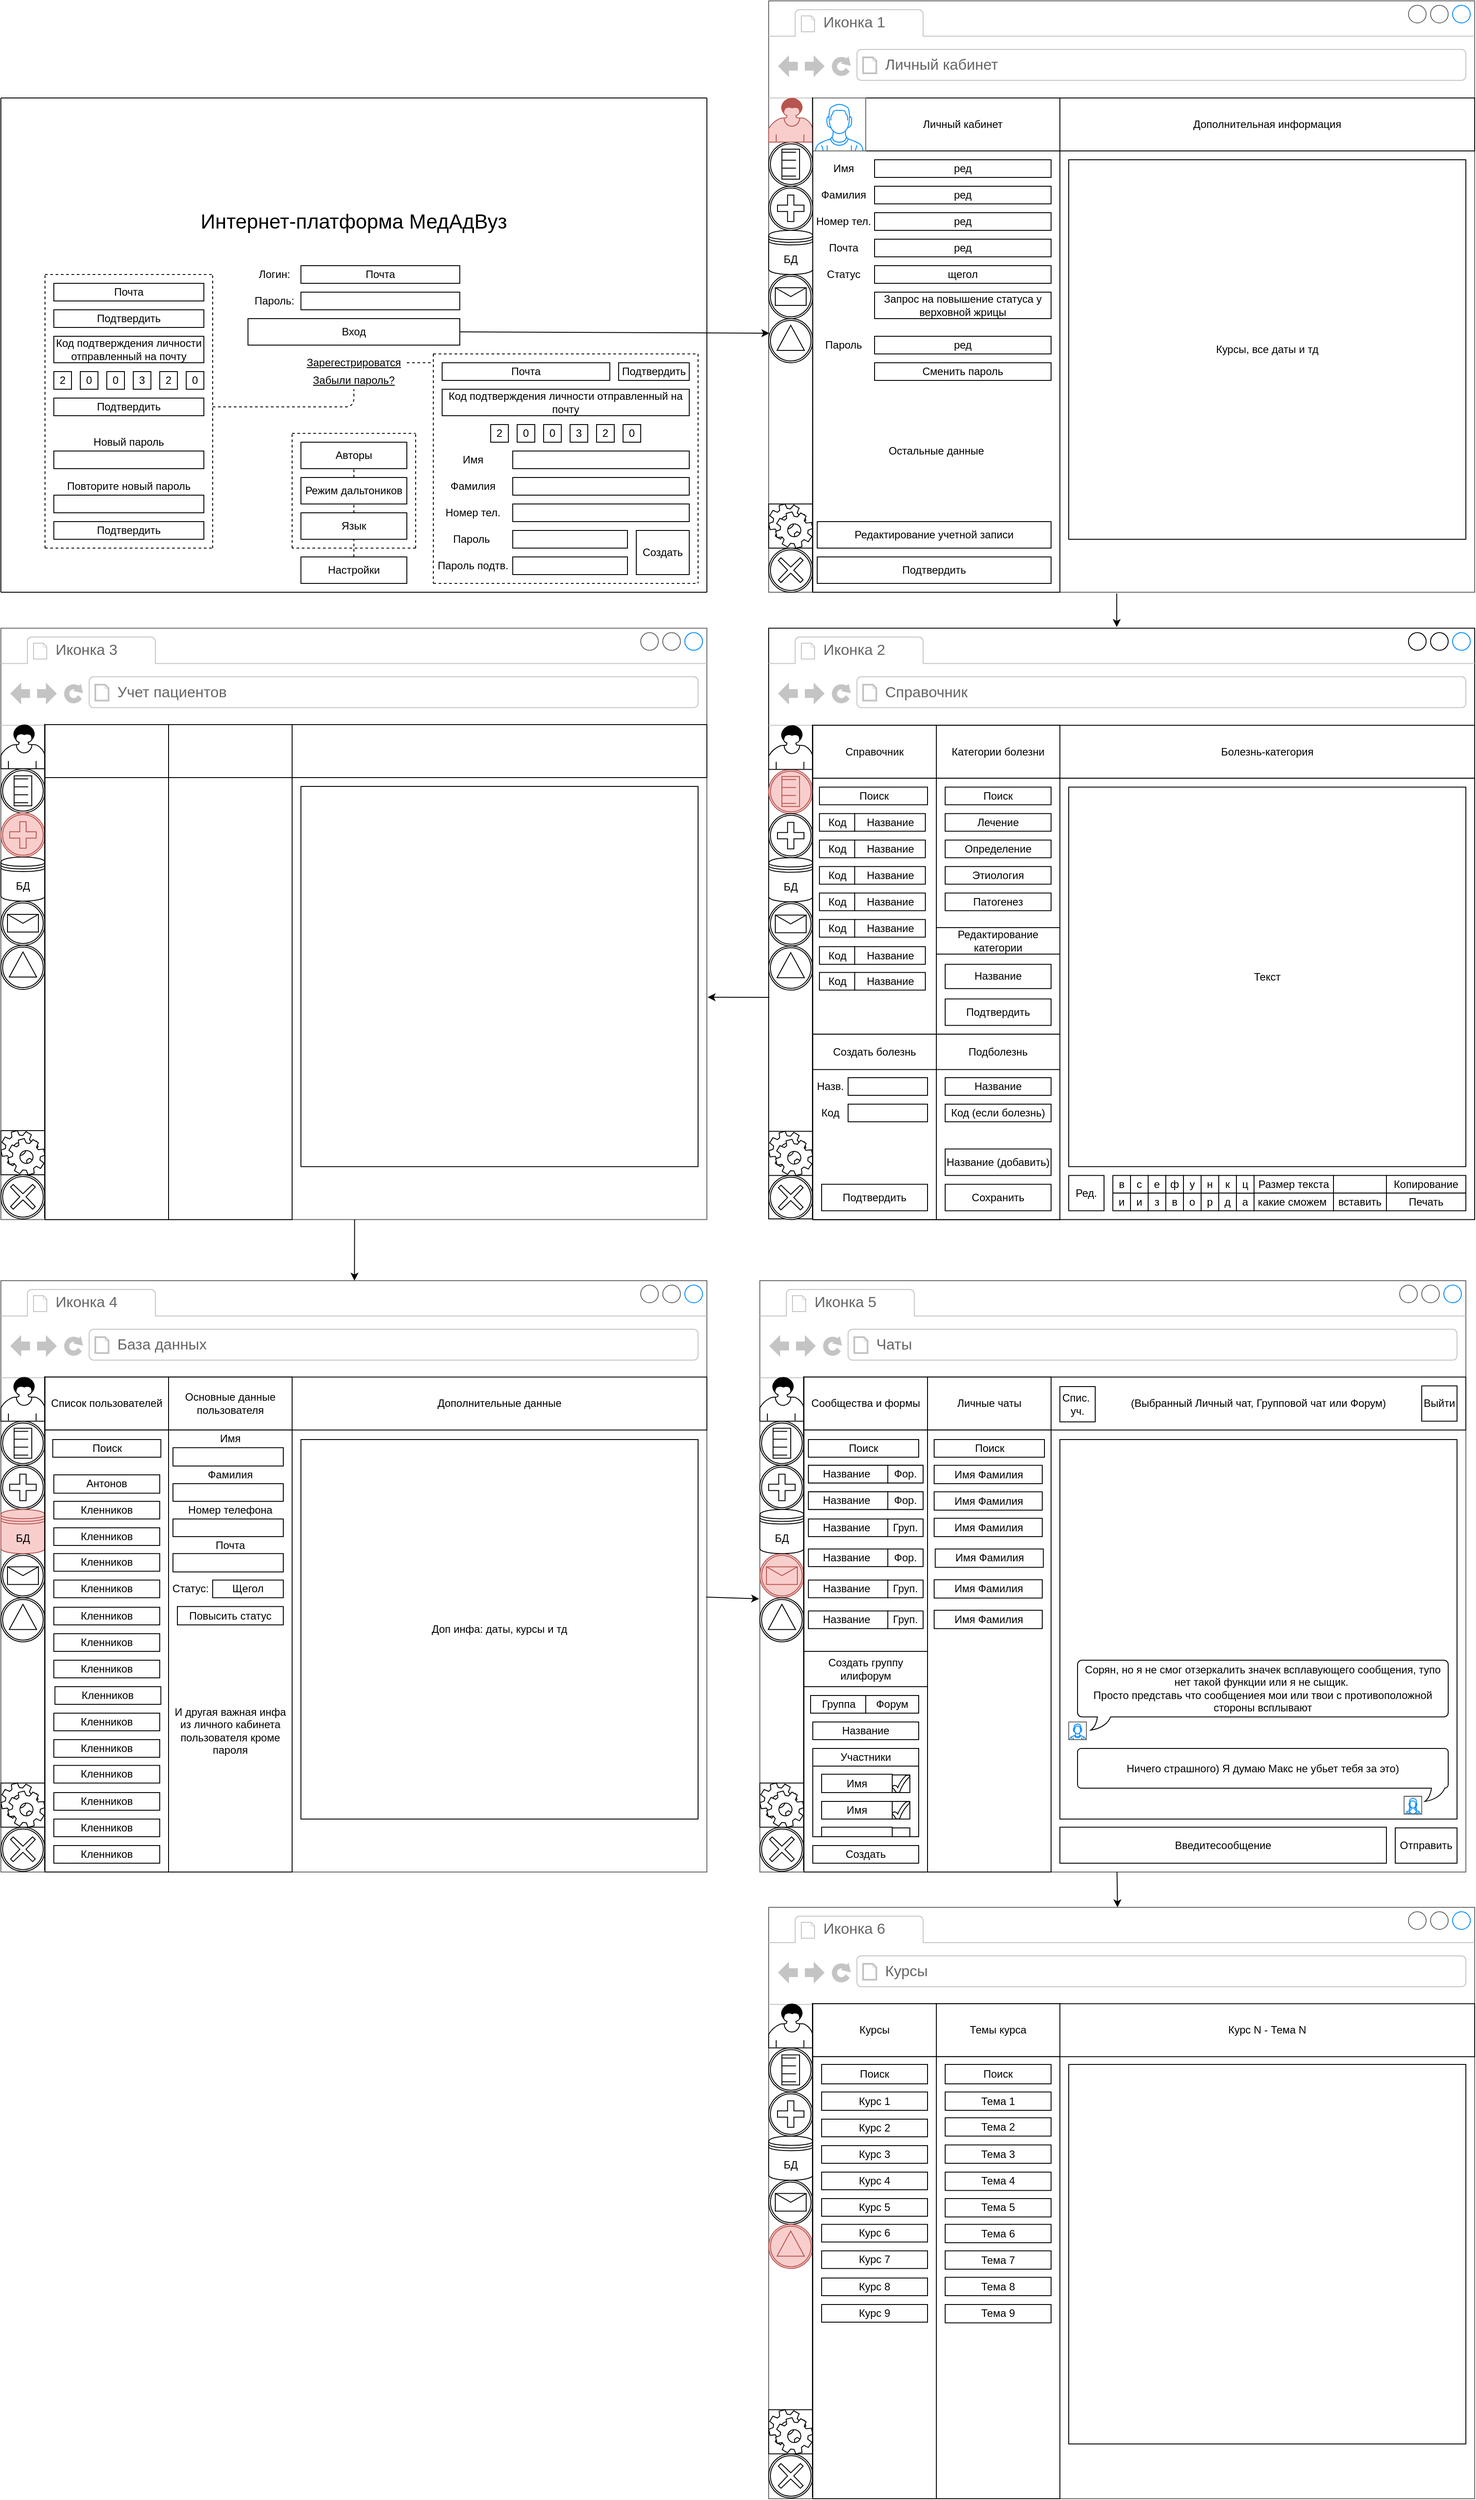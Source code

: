<mxfile version="12.9.8" type="device"><diagram id="DQVQUnYcNfWgHYck-G49" name="Page-1"><mxGraphModel dx="1038" dy="584" grid="1" gridSize="10" guides="1" tooltips="1" connect="1" arrows="1" fold="1" page="1" pageScale="1" pageWidth="827" pageHeight="1169" math="0" shadow="0"><root><mxCell id="0"/><mxCell id="1" parent="0"/><mxCell id="Y1bkl2uXXlPZZ-AOH9mt-29" value="&lt;span style=&quot;font-family: , &amp;#34;blinkmacsystemfont&amp;#34; , &amp;#34;roboto&amp;#34; , &amp;#34;open sans&amp;#34; , &amp;#34;helvetica neue&amp;#34; , &amp;#34;noto sans armenian&amp;#34; , &amp;#34;noto sans bengali&amp;#34; , &amp;#34;noto sans cherokee&amp;#34; , &amp;#34;noto sans devanagari&amp;#34; , &amp;#34;noto sans ethiopic&amp;#34; , &amp;#34;noto sans georgian&amp;#34; , &amp;#34;noto sans hebrew&amp;#34; , &amp;#34;noto sans kannada&amp;#34; , &amp;#34;noto sans khmer&amp;#34; , &amp;#34;noto sans lao&amp;#34; , &amp;#34;noto sans osmanya&amp;#34; , &amp;#34;noto sans tamil&amp;#34; , &amp;#34;noto sans telugu&amp;#34; , &amp;#34;noto sans thai&amp;#34; , sans-serif ; text-align: left ; background-color: rgb(255 , 255 , 255)&quot;&gt;Интернет-платформа МедАдВуз&lt;/span&gt;" style="text;html=1;strokeColor=none;fillColor=none;align=center;verticalAlign=middle;whiteSpace=wrap;rounded=0;fontSize=23;" parent="1" vertex="1"><mxGeometry x="120" y="230" width="560" height="40" as="geometry"/></mxCell><mxCell id="Y1bkl2uXXlPZZ-AOH9mt-30" value="Почта" style="rounded=0;whiteSpace=wrap;html=1;fontSize=12;" parent="1" vertex="1"><mxGeometry x="340" y="300" width="180" height="20" as="geometry"/></mxCell><mxCell id="Y1bkl2uXXlPZZ-AOH9mt-31" value="" style="rounded=0;whiteSpace=wrap;html=1;fontSize=23;" parent="1" vertex="1"><mxGeometry x="340" y="330" width="180" height="20" as="geometry"/></mxCell><mxCell id="Y1bkl2uXXlPZZ-AOH9mt-32" value="Логин:" style="text;html=1;strokeColor=none;fillColor=none;align=center;verticalAlign=middle;whiteSpace=wrap;rounded=0;fontSize=12;" parent="1" vertex="1"><mxGeometry x="280" y="300" width="60" height="20" as="geometry"/></mxCell><mxCell id="Y1bkl2uXXlPZZ-AOH9mt-33" value="Пароль:" style="text;html=1;strokeColor=none;fillColor=none;align=center;verticalAlign=middle;whiteSpace=wrap;rounded=0;fontSize=12;" parent="1" vertex="1"><mxGeometry x="280" y="330" width="60" height="20" as="geometry"/></mxCell><mxCell id="Y1bkl2uXXlPZZ-AOH9mt-34" style="edgeStyle=orthogonalEdgeStyle;rounded=0;orthogonalLoop=1;jettySize=auto;html=1;exitX=0.5;exitY=1;exitDx=0;exitDy=0;fontSize=12;" parent="1" source="Y1bkl2uXXlPZZ-AOH9mt-31" target="Y1bkl2uXXlPZZ-AOH9mt-31" edge="1"><mxGeometry relative="1" as="geometry"/></mxCell><mxCell id="Y1bkl2uXXlPZZ-AOH9mt-35" value="Вход" style="rounded=0;whiteSpace=wrap;html=1;fontSize=12;" parent="1" vertex="1"><mxGeometry x="280" y="360" width="240" height="30" as="geometry"/></mxCell><mxCell id="Y1bkl2uXXlPZZ-AOH9mt-37" value="Забыли пароль?" style="text;html=1;strokeColor=none;fillColor=none;align=center;verticalAlign=middle;whiteSpace=wrap;rounded=0;fontSize=12;fontStyle=4" parent="1" vertex="1"><mxGeometry x="280" y="420" width="240" height="20" as="geometry"/></mxCell><mxCell id="Y1bkl2uXXlPZZ-AOH9mt-38" value="Настройки" style="rounded=0;whiteSpace=wrap;html=1;fontSize=12;" parent="1" vertex="1"><mxGeometry x="340" y="630" width="120" height="30" as="geometry"/></mxCell><mxCell id="Y1bkl2uXXlPZZ-AOH9mt-39" value="" style="endArrow=none;html=1;fontSize=12;" parent="1" edge="1"><mxGeometry width="50" height="50" relative="1" as="geometry"><mxPoint y="670" as="sourcePoint"/><mxPoint x="800" y="670" as="targetPoint"/></mxGeometry></mxCell><mxCell id="Y1bkl2uXXlPZZ-AOH9mt-40" value="" style="endArrow=none;html=1;fontSize=12;" parent="1" edge="1"><mxGeometry width="50" height="50" relative="1" as="geometry"><mxPoint y="670" as="sourcePoint"/><mxPoint y="110" as="targetPoint"/></mxGeometry></mxCell><mxCell id="Y1bkl2uXXlPZZ-AOH9mt-41" value="" style="endArrow=none;html=1;fontSize=12;" parent="1" edge="1"><mxGeometry width="50" height="50" relative="1" as="geometry"><mxPoint y="110" as="sourcePoint"/><mxPoint x="800" y="110" as="targetPoint"/></mxGeometry></mxCell><mxCell id="Y1bkl2uXXlPZZ-AOH9mt-42" value="" style="endArrow=none;html=1;fontSize=12;" parent="1" edge="1"><mxGeometry width="50" height="50" relative="1" as="geometry"><mxPoint x="800" y="110" as="sourcePoint"/><mxPoint x="800" y="670" as="targetPoint"/></mxGeometry></mxCell><mxCell id="Y1bkl2uXXlPZZ-AOH9mt-44" value="Язык" style="rounded=0;whiteSpace=wrap;html=1;fontSize=12;" parent="1" vertex="1"><mxGeometry x="340" y="580" width="120" height="30" as="geometry"/></mxCell><mxCell id="Y1bkl2uXXlPZZ-AOH9mt-45" value="Режим дальтоников" style="rounded=0;whiteSpace=wrap;html=1;fontSize=12;" parent="1" vertex="1"><mxGeometry x="340" y="540" width="120" height="30" as="geometry"/></mxCell><mxCell id="Y1bkl2uXXlPZZ-AOH9mt-46" value="Авторы" style="rounded=0;whiteSpace=wrap;html=1;fontSize=12;" parent="1" vertex="1"><mxGeometry x="340" y="500" width="120" height="30" as="geometry"/></mxCell><mxCell id="Y1bkl2uXXlPZZ-AOH9mt-47" value="" style="endArrow=none;dashed=1;html=1;fontSize=12;exitX=0.5;exitY=0;exitDx=0;exitDy=0;entryX=0.5;entryY=1;entryDx=0;entryDy=0;" parent="1" source="Y1bkl2uXXlPZZ-AOH9mt-38" target="Y1bkl2uXXlPZZ-AOH9mt-44" edge="1"><mxGeometry width="50" height="50" relative="1" as="geometry"><mxPoint x="390" y="470" as="sourcePoint"/><mxPoint x="530" y="590" as="targetPoint"/></mxGeometry></mxCell><mxCell id="Y1bkl2uXXlPZZ-AOH9mt-48" value="" style="endArrow=none;dashed=1;html=1;fontSize=12;exitX=0.5;exitY=0;exitDx=0;exitDy=0;entryX=0.5;entryY=1;entryDx=0;entryDy=0;" parent="1" source="Y1bkl2uXXlPZZ-AOH9mt-44" target="Y1bkl2uXXlPZZ-AOH9mt-45" edge="1"><mxGeometry width="50" height="50" relative="1" as="geometry"><mxPoint x="390" y="460" as="sourcePoint"/><mxPoint x="440" y="410" as="targetPoint"/></mxGeometry></mxCell><mxCell id="Y1bkl2uXXlPZZ-AOH9mt-49" value="" style="endArrow=none;dashed=1;html=1;fontSize=12;exitX=0.5;exitY=0;exitDx=0;exitDy=0;entryX=0.5;entryY=1;entryDx=0;entryDy=0;" parent="1" source="Y1bkl2uXXlPZZ-AOH9mt-45" target="Y1bkl2uXXlPZZ-AOH9mt-46" edge="1"><mxGeometry width="50" height="50" relative="1" as="geometry"><mxPoint x="390" y="460" as="sourcePoint"/><mxPoint x="440" y="410" as="targetPoint"/></mxGeometry></mxCell><mxCell id="4pnUus3OXZq_wzuBBMwJ-1" value="" style="strokeWidth=1;shadow=0;dashed=0;align=center;html=1;shape=mxgraph.mockup.containers.browserWindow;rSize=0;strokeColor=#666666;strokeColor2=#008cff;strokeColor3=#c4c4c4;mainText=,;recursiveResize=0;" parent="1" vertex="1"><mxGeometry x="870" width="800" height="670" as="geometry"/></mxCell><mxCell id="4pnUus3OXZq_wzuBBMwJ-2" value="Иконка 1" style="strokeWidth=1;shadow=0;dashed=0;align=center;html=1;shape=mxgraph.mockup.containers.anchor;fontSize=17;fontColor=#666666;align=left;" parent="4pnUus3OXZq_wzuBBMwJ-1" vertex="1"><mxGeometry x="60" y="12" width="110" height="26" as="geometry"/></mxCell><mxCell id="4pnUus3OXZq_wzuBBMwJ-3" value="Личный кабинет" style="strokeWidth=1;shadow=0;dashed=0;align=center;html=1;shape=mxgraph.mockup.containers.anchor;rSize=0;fontSize=17;fontColor=#666666;align=left;" parent="4pnUus3OXZq_wzuBBMwJ-1" vertex="1"><mxGeometry x="130" y="60" width="250" height="26" as="geometry"/></mxCell><mxCell id="4pnUus3OXZq_wzuBBMwJ-7" value="" style="shape=mxgraph.bpmn.shape;html=1;verticalLabelPosition=bottom;labelBackgroundColor=#ffffff;verticalAlign=top;align=center;perimeter=ellipsePerimeter;outlineConnect=0;outline=boundInt;symbol=cancel;" parent="4pnUus3OXZq_wzuBBMwJ-1" vertex="1"><mxGeometry y="620" width="50" height="50" as="geometry"/></mxCell><mxCell id="4pnUus3OXZq_wzuBBMwJ-10" value="" style="shape=mxgraph.bpmn.shape;html=1;verticalLabelPosition=bottom;labelBackgroundColor=#ffffff;verticalAlign=top;align=center;perimeter=ellipsePerimeter;outlineConnect=0;outline=boundInt;symbol=conditional;" parent="4pnUus3OXZq_wzuBBMwJ-1" vertex="1"><mxGeometry y="160" width="50" height="50" as="geometry"/></mxCell><mxCell id="4pnUus3OXZq_wzuBBMwJ-11" value="" style="shape=mxgraph.bpmn.shape;html=1;verticalLabelPosition=bottom;labelBackgroundColor=#ffffff;verticalAlign=top;align=center;perimeter=ellipsePerimeter;outlineConnect=0;outline=boundInt;symbol=parallelMultiple;" parent="4pnUus3OXZq_wzuBBMwJ-1" vertex="1"><mxGeometry y="210" width="50" height="50" as="geometry"/></mxCell><mxCell id="4pnUus3OXZq_wzuBBMwJ-13" value="" style="shape=mxgraph.bpmn.shape;html=1;verticalLabelPosition=bottom;labelBackgroundColor=#ffffff;verticalAlign=top;align=center;perimeter=ellipsePerimeter;outlineConnect=0;outline=boundInt;symbol=message;" parent="4pnUus3OXZq_wzuBBMwJ-1" vertex="1"><mxGeometry y="310" width="50" height="50" as="geometry"/></mxCell><mxCell id="4pnUus3OXZq_wzuBBMwJ-14" value="" style="shape=mxgraph.bpmn.shape;html=1;verticalLabelPosition=bottom;labelBackgroundColor=#ffffff;verticalAlign=top;align=center;perimeter=ellipsePerimeter;outlineConnect=0;outline=boundInt;symbol=signal;" parent="4pnUus3OXZq_wzuBBMwJ-1" vertex="1"><mxGeometry y="360" width="50" height="50" as="geometry"/></mxCell><mxCell id="4pnUus3OXZq_wzuBBMwJ-20" value="" style="rounded=0;whiteSpace=wrap;html=1;" parent="4pnUus3OXZq_wzuBBMwJ-1" vertex="1"><mxGeometry x="50" y="110" width="280" height="560" as="geometry"/></mxCell><mxCell id="4pnUus3OXZq_wzuBBMwJ-23" value="Личный кабинет" style="rounded=0;whiteSpace=wrap;html=1;" parent="4pnUus3OXZq_wzuBBMwJ-1" vertex="1"><mxGeometry x="110" y="110" width="220" height="60" as="geometry"/></mxCell><mxCell id="4pnUus3OXZq_wzuBBMwJ-24" value="Имя" style="text;html=1;strokeColor=none;fillColor=none;align=center;verticalAlign=middle;whiteSpace=wrap;rounded=0;" parent="4pnUus3OXZq_wzuBBMwJ-1" vertex="1"><mxGeometry x="50" y="180" width="70" height="20" as="geometry"/></mxCell><mxCell id="4pnUus3OXZq_wzuBBMwJ-25" value="ред" style="rounded=0;whiteSpace=wrap;html=1;" parent="4pnUus3OXZq_wzuBBMwJ-1" vertex="1"><mxGeometry x="120" y="180" width="200" height="20" as="geometry"/></mxCell><mxCell id="4pnUus3OXZq_wzuBBMwJ-26" value="Фамилия" style="text;html=1;strokeColor=none;fillColor=none;align=center;verticalAlign=middle;whiteSpace=wrap;rounded=0;" parent="4pnUus3OXZq_wzuBBMwJ-1" vertex="1"><mxGeometry x="50" y="210" width="70" height="20" as="geometry"/></mxCell><mxCell id="4pnUus3OXZq_wzuBBMwJ-27" value="Номер тел." style="text;html=1;strokeColor=none;fillColor=none;align=center;verticalAlign=middle;whiteSpace=wrap;rounded=0;" parent="4pnUus3OXZq_wzuBBMwJ-1" vertex="1"><mxGeometry x="50" y="240" width="70" height="20" as="geometry"/></mxCell><mxCell id="4pnUus3OXZq_wzuBBMwJ-29" value="Почта" style="text;html=1;strokeColor=none;fillColor=none;align=center;verticalAlign=middle;whiteSpace=wrap;rounded=0;" parent="4pnUus3OXZq_wzuBBMwJ-1" vertex="1"><mxGeometry x="50" y="270" width="70" height="20" as="geometry"/></mxCell><mxCell id="4pnUus3OXZq_wzuBBMwJ-30" value="Статус" style="text;html=1;strokeColor=none;fillColor=none;align=center;verticalAlign=middle;whiteSpace=wrap;rounded=0;" parent="4pnUus3OXZq_wzuBBMwJ-1" vertex="1"><mxGeometry x="50" y="300" width="70" height="20" as="geometry"/></mxCell><mxCell id="4pnUus3OXZq_wzuBBMwJ-31" value="ред" style="rounded=0;whiteSpace=wrap;html=1;" parent="4pnUus3OXZq_wzuBBMwJ-1" vertex="1"><mxGeometry x="120" y="210" width="200" height="20" as="geometry"/></mxCell><mxCell id="4pnUus3OXZq_wzuBBMwJ-32" value="ред" style="rounded=0;whiteSpace=wrap;html=1;" parent="4pnUus3OXZq_wzuBBMwJ-1" vertex="1"><mxGeometry x="120" y="240" width="200" height="20" as="geometry"/></mxCell><mxCell id="4pnUus3OXZq_wzuBBMwJ-33" value="ред" style="rounded=0;whiteSpace=wrap;html=1;" parent="4pnUus3OXZq_wzuBBMwJ-1" vertex="1"><mxGeometry x="120" y="270" width="200" height="20" as="geometry"/></mxCell><mxCell id="4pnUus3OXZq_wzuBBMwJ-34" value="щегол" style="rounded=0;whiteSpace=wrap;html=1;" parent="4pnUus3OXZq_wzuBBMwJ-1" vertex="1"><mxGeometry x="120" y="300" width="200" height="20" as="geometry"/></mxCell><mxCell id="4pnUus3OXZq_wzuBBMwJ-35" value="Запрос на повышение статуса у верховной жрицы" style="rounded=0;whiteSpace=wrap;html=1;" parent="4pnUus3OXZq_wzuBBMwJ-1" vertex="1"><mxGeometry x="120" y="330" width="200" height="30" as="geometry"/></mxCell><mxCell id="4pnUus3OXZq_wzuBBMwJ-37" value="Аватарка" style="rounded=0;whiteSpace=wrap;html=1;" parent="4pnUus3OXZq_wzuBBMwJ-1" vertex="1"><mxGeometry x="50" y="110" width="60" height="60" as="geometry"/></mxCell><mxCell id="4pnUus3OXZq_wzuBBMwJ-38" value="ред" style="rounded=0;whiteSpace=wrap;html=1;" parent="4pnUus3OXZq_wzuBBMwJ-1" vertex="1"><mxGeometry x="120" y="380" width="200" height="20" as="geometry"/></mxCell><mxCell id="4pnUus3OXZq_wzuBBMwJ-40" value="Пароль" style="text;html=1;strokeColor=none;fillColor=none;align=center;verticalAlign=middle;whiteSpace=wrap;rounded=0;" parent="4pnUus3OXZq_wzuBBMwJ-1" vertex="1"><mxGeometry x="50" y="380" width="70" height="20" as="geometry"/></mxCell><mxCell id="4pnUus3OXZq_wzuBBMwJ-41" value="Сменить пароль" style="rounded=0;whiteSpace=wrap;html=1;" parent="4pnUus3OXZq_wzuBBMwJ-1" vertex="1"><mxGeometry x="120" y="410" width="200" height="20" as="geometry"/></mxCell><mxCell id="4pnUus3OXZq_wzuBBMwJ-42" value="Редактирование учетной записи" style="rounded=0;whiteSpace=wrap;html=1;" parent="4pnUus3OXZq_wzuBBMwJ-1" vertex="1"><mxGeometry x="55" y="590" width="265" height="30" as="geometry"/></mxCell><mxCell id="4pnUus3OXZq_wzuBBMwJ-43" value="Остальные данные" style="text;html=1;strokeColor=none;fillColor=none;align=center;verticalAlign=middle;whiteSpace=wrap;rounded=0;" parent="4pnUus3OXZq_wzuBBMwJ-1" vertex="1"><mxGeometry x="105" y="500" width="170" height="20" as="geometry"/></mxCell><mxCell id="4pnUus3OXZq_wzuBBMwJ-44" value="Дополнительная информация" style="rounded=0;whiteSpace=wrap;html=1;" parent="4pnUus3OXZq_wzuBBMwJ-1" vertex="1"><mxGeometry x="330" y="110" width="470" height="60" as="geometry"/></mxCell><mxCell id="4pnUus3OXZq_wzuBBMwJ-45" value="Курсы, все даты и тд" style="rounded=0;whiteSpace=wrap;html=1;" parent="4pnUus3OXZq_wzuBBMwJ-1" vertex="1"><mxGeometry x="340" y="180" width="450" height="430" as="geometry"/></mxCell><mxCell id="4pnUus3OXZq_wzuBBMwJ-83" value="" style="verticalLabelPosition=bottom;shadow=0;dashed=0;align=center;html=1;verticalAlign=top;strokeWidth=1;shape=mxgraph.mockup.containers.userMale;strokeColor=#666666;strokeColor2=#008cff;" parent="4pnUus3OXZq_wzuBBMwJ-1" vertex="1"><mxGeometry x="50" y="110" width="60" height="60" as="geometry"/></mxCell><mxCell id="4pnUus3OXZq_wzuBBMwJ-114" value="" style="shape=mxgraph.bpmn.user_task;html=1;outlineConnect=0;fillColor=#f8cecc;strokeColor=#b85450;" parent="4pnUus3OXZq_wzuBBMwJ-1" vertex="1"><mxGeometry y="110" width="50" height="50" as="geometry"/></mxCell><mxCell id="4pnUus3OXZq_wzuBBMwJ-115" value="БД" style="shape=datastore;whiteSpace=wrap;html=1;" parent="4pnUus3OXZq_wzuBBMwJ-1" vertex="1"><mxGeometry y="260" width="50" height="50" as="geometry"/></mxCell><mxCell id="4pnUus3OXZq_wzuBBMwJ-116" value="" style="whiteSpace=wrap;html=1;aspect=fixed;" parent="4pnUus3OXZq_wzuBBMwJ-1" vertex="1"><mxGeometry y="570" width="50" height="50" as="geometry"/></mxCell><mxCell id="4pnUus3OXZq_wzuBBMwJ-113" value="" style="shape=mxgraph.bpmn.service_task;html=1;outlineConnect=0;" parent="4pnUus3OXZq_wzuBBMwJ-1" vertex="1"><mxGeometry y="570" width="50" height="50" as="geometry"/></mxCell><mxCell id="DWevA0t_GH8jWeqWCPjB-9" value="Подтвердить" style="rounded=0;whiteSpace=wrap;html=1;" vertex="1" parent="4pnUus3OXZq_wzuBBMwJ-1"><mxGeometry x="55" y="630" width="265" height="30" as="geometry"/></mxCell><mxCell id="4pnUus3OXZq_wzuBBMwJ-4" value="" style="endArrow=classic;html=1;exitX=1;exitY=0.5;exitDx=0;exitDy=0;entryX=0.001;entryY=0.562;entryDx=0;entryDy=0;entryPerimeter=0;" parent="1" source="Y1bkl2uXXlPZZ-AOH9mt-35" target="4pnUus3OXZq_wzuBBMwJ-1" edge="1"><mxGeometry width="50" height="50" relative="1" as="geometry"><mxPoint x="490" y="470" as="sourcePoint"/><mxPoint x="540" y="420" as="targetPoint"/></mxGeometry></mxCell><mxCell id="4pnUus3OXZq_wzuBBMwJ-5" value="" style="endArrow=none;html=1;entryX=0.062;entryY=0.163;entryDx=0;entryDy=0;entryPerimeter=0;exitX=0.062;exitY=0.999;exitDx=0;exitDy=0;exitPerimeter=0;" parent="1" source="4pnUus3OXZq_wzuBBMwJ-1" target="4pnUus3OXZq_wzuBBMwJ-1" edge="1"><mxGeometry width="50" height="50" relative="1" as="geometry"><mxPoint x="1090" y="270" as="sourcePoint"/><mxPoint x="1140" y="220" as="targetPoint"/><Array as="points"><mxPoint x="920" y="220"/></Array></mxGeometry></mxCell><mxCell id="4pnUus3OXZq_wzuBBMwJ-47" value="" style="strokeWidth=1;shadow=0;dashed=0;align=center;html=1;shape=mxgraph.mockup.containers.browserWindow;rSize=0;strokeColor2=#008cff;strokeColor3=#c4c4c4;mainText=,;recursiveResize=0;" parent="1" vertex="1"><mxGeometry x="870" y="710.79" width="800" height="669.21" as="geometry"/></mxCell><mxCell id="4pnUus3OXZq_wzuBBMwJ-48" value="Иконка 2" style="strokeWidth=1;shadow=0;dashed=0;align=center;html=1;shape=mxgraph.mockup.containers.anchor;fontSize=17;fontColor=#666666;align=left;" parent="4pnUus3OXZq_wzuBBMwJ-47" vertex="1"><mxGeometry x="60" y="12" width="110" height="26" as="geometry"/></mxCell><mxCell id="4pnUus3OXZq_wzuBBMwJ-49" value="Справочник" style="strokeWidth=1;shadow=0;dashed=0;align=center;html=1;shape=mxgraph.mockup.containers.anchor;rSize=0;fontSize=17;fontColor=#666666;align=left;" parent="4pnUus3OXZq_wzuBBMwJ-47" vertex="1"><mxGeometry x="130" y="60" width="250" height="26" as="geometry"/></mxCell><mxCell id="4pnUus3OXZq_wzuBBMwJ-52" value="" style="rounded=0;whiteSpace=wrap;html=1;" parent="4pnUus3OXZq_wzuBBMwJ-47" vertex="1"><mxGeometry x="50" y="110" width="280" height="560" as="geometry"/></mxCell><mxCell id="4pnUus3OXZq_wzuBBMwJ-53" value="Справочник" style="rounded=0;whiteSpace=wrap;html=1;" parent="4pnUus3OXZq_wzuBBMwJ-47" vertex="1"><mxGeometry x="50" y="110" width="140" height="60" as="geometry"/></mxCell><mxCell id="4pnUus3OXZq_wzuBBMwJ-55" value="" style="rounded=0;whiteSpace=wrap;html=1;" parent="4pnUus3OXZq_wzuBBMwJ-47" vertex="1"><mxGeometry x="330" y="110" width="470" height="60" as="geometry"/></mxCell><mxCell id="4pnUus3OXZq_wzuBBMwJ-56" value="" style="rounded=0;whiteSpace=wrap;html=1;" parent="4pnUus3OXZq_wzuBBMwJ-47" vertex="1"><mxGeometry x="330" y="170" width="470" height="500" as="geometry"/></mxCell><mxCell id="4pnUus3OXZq_wzuBBMwJ-58" value="Текст" style="rounded=0;whiteSpace=wrap;html=1;" parent="4pnUus3OXZq_wzuBBMwJ-47" vertex="1"><mxGeometry x="340" y="180" width="450" height="430" as="geometry"/></mxCell><mxCell id="4pnUus3OXZq_wzuBBMwJ-60" value="Категории болезни" style="rounded=0;whiteSpace=wrap;html=1;" parent="4pnUus3OXZq_wzuBBMwJ-47" vertex="1"><mxGeometry x="190" y="110" width="140" height="60" as="geometry"/></mxCell><mxCell id="4pnUus3OXZq_wzuBBMwJ-61" value="" style="rounded=0;whiteSpace=wrap;html=1;" parent="4pnUus3OXZq_wzuBBMwJ-47" vertex="1"><mxGeometry x="50" y="170" width="140" height="500" as="geometry"/></mxCell><mxCell id="4pnUus3OXZq_wzuBBMwJ-62" value="" style="rounded=0;whiteSpace=wrap;html=1;" parent="4pnUus3OXZq_wzuBBMwJ-47" vertex="1"><mxGeometry x="190" y="170" width="140" height="500" as="geometry"/></mxCell><mxCell id="4pnUus3OXZq_wzuBBMwJ-77" value="Поиск" style="rounded=0;whiteSpace=wrap;html=1;" parent="4pnUus3OXZq_wzuBBMwJ-47" vertex="1"><mxGeometry x="57.5" y="180" width="122.5" height="20" as="geometry"/></mxCell><mxCell id="4pnUus3OXZq_wzuBBMwJ-79" value="Поиск" style="rounded=0;whiteSpace=wrap;html=1;" parent="4pnUus3OXZq_wzuBBMwJ-47" vertex="1"><mxGeometry x="200" y="180" width="120" height="20" as="geometry"/></mxCell><mxCell id="4pnUus3OXZq_wzuBBMwJ-84" value="" style="rounded=0;whiteSpace=wrap;html=1;" parent="4pnUus3OXZq_wzuBBMwJ-47" vertex="1"><mxGeometry x="50" y="460" width="140" height="210" as="geometry"/></mxCell><mxCell id="4pnUus3OXZq_wzuBBMwJ-85" value="" style="rounded=0;whiteSpace=wrap;html=1;" parent="4pnUus3OXZq_wzuBBMwJ-47" vertex="1"><mxGeometry x="190" y="460" width="140" height="210" as="geometry"/></mxCell><mxCell id="4pnUus3OXZq_wzuBBMwJ-88" value="Создать болезнь" style="rounded=0;whiteSpace=wrap;html=1;" parent="4pnUus3OXZq_wzuBBMwJ-47" vertex="1"><mxGeometry x="50" y="460" width="140" height="40" as="geometry"/></mxCell><mxCell id="4pnUus3OXZq_wzuBBMwJ-89" value="Подболезнь" style="rounded=0;whiteSpace=wrap;html=1;" parent="4pnUus3OXZq_wzuBBMwJ-47" vertex="1"><mxGeometry x="190" y="460" width="140" height="40" as="geometry"/></mxCell><mxCell id="4pnUus3OXZq_wzuBBMwJ-91" value="Название" style="rounded=0;whiteSpace=wrap;html=1;" parent="4pnUus3OXZq_wzuBBMwJ-47" vertex="1"><mxGeometry x="200" y="509.21" width="120" height="20" as="geometry"/></mxCell><mxCell id="4pnUus3OXZq_wzuBBMwJ-92" value="Код (если болезнь)" style="rounded=0;whiteSpace=wrap;html=1;" parent="4pnUus3OXZq_wzuBBMwJ-47" vertex="1"><mxGeometry x="200" y="539.21" width="120" height="20" as="geometry"/></mxCell><mxCell id="4pnUus3OXZq_wzuBBMwJ-102" value="Сохранить" style="rounded=0;whiteSpace=wrap;html=1;" parent="4pnUus3OXZq_wzuBBMwJ-47" vertex="1"><mxGeometry x="200" y="630" width="120" height="30" as="geometry"/></mxCell><mxCell id="4pnUus3OXZq_wzuBBMwJ-103" value="Подтвердить" style="rounded=0;whiteSpace=wrap;html=1;" parent="4pnUus3OXZq_wzuBBMwJ-47" vertex="1"><mxGeometry x="60" y="630" width="120" height="30" as="geometry"/></mxCell><mxCell id="4pnUus3OXZq_wzuBBMwJ-104" value="Назв." style="text;html=1;strokeColor=none;fillColor=none;align=center;verticalAlign=middle;whiteSpace=wrap;rounded=0;" parent="4pnUus3OXZq_wzuBBMwJ-47" vertex="1"><mxGeometry x="50" y="509.21" width="40" height="20" as="geometry"/></mxCell><mxCell id="4pnUus3OXZq_wzuBBMwJ-105" value="Код" style="text;html=1;strokeColor=none;fillColor=none;align=center;verticalAlign=middle;whiteSpace=wrap;rounded=0;" parent="4pnUus3OXZq_wzuBBMwJ-47" vertex="1"><mxGeometry x="50" y="539.21" width="40" height="20" as="geometry"/></mxCell><mxCell id="4pnUus3OXZq_wzuBBMwJ-106" value="" style="rounded=0;whiteSpace=wrap;html=1;" parent="4pnUus3OXZq_wzuBBMwJ-47" vertex="1"><mxGeometry x="90" y="509.21" width="90" height="20" as="geometry"/></mxCell><mxCell id="4pnUus3OXZq_wzuBBMwJ-108" value="" style="rounded=0;whiteSpace=wrap;html=1;" parent="4pnUus3OXZq_wzuBBMwJ-47" vertex="1"><mxGeometry x="90" y="539.21" width="90" height="20" as="geometry"/></mxCell><mxCell id="4pnUus3OXZq_wzuBBMwJ-112" value="Болезнь-категория" style="text;html=1;strokeColor=none;fillColor=none;align=center;verticalAlign=middle;whiteSpace=wrap;rounded=0;" parent="4pnUus3OXZq_wzuBBMwJ-47" vertex="1"><mxGeometry x="330" y="110" width="470" height="60" as="geometry"/></mxCell><mxCell id="4pnUus3OXZq_wzuBBMwJ-118" value="Ред." style="rounded=0;whiteSpace=wrap;html=1;" parent="4pnUus3OXZq_wzuBBMwJ-47" vertex="1"><mxGeometry x="340" y="620" width="40" height="40" as="geometry"/></mxCell><mxCell id="4pnUus3OXZq_wzuBBMwJ-119" value="в" style="rounded=0;whiteSpace=wrap;html=1;" parent="4pnUus3OXZq_wzuBBMwJ-47" vertex="1"><mxGeometry x="390" y="620" width="20" height="20" as="geometry"/></mxCell><mxCell id="4pnUus3OXZq_wzuBBMwJ-120" value="и" style="rounded=0;whiteSpace=wrap;html=1;" parent="4pnUus3OXZq_wzuBBMwJ-47" vertex="1"><mxGeometry x="410" y="640" width="20" height="20" as="geometry"/></mxCell><mxCell id="4pnUus3OXZq_wzuBBMwJ-122" value="с" style="rounded=0;whiteSpace=wrap;html=1;" parent="4pnUus3OXZq_wzuBBMwJ-47" vertex="1"><mxGeometry x="410" y="620" width="20" height="20" as="geometry"/></mxCell><mxCell id="4pnUus3OXZq_wzuBBMwJ-123" value="в" style="rounded=0;whiteSpace=wrap;html=1;" parent="4pnUus3OXZq_wzuBBMwJ-47" vertex="1"><mxGeometry x="450" y="640" width="20" height="20" as="geometry"/></mxCell><mxCell id="4pnUus3OXZq_wzuBBMwJ-124" value="е" style="rounded=0;whiteSpace=wrap;html=1;" parent="4pnUus3OXZq_wzuBBMwJ-47" vertex="1"><mxGeometry x="430" y="620" width="20" height="20" as="geometry"/></mxCell><mxCell id="4pnUus3OXZq_wzuBBMwJ-125" value="ф" style="rounded=0;whiteSpace=wrap;html=1;" parent="4pnUus3OXZq_wzuBBMwJ-47" vertex="1"><mxGeometry x="450" y="620" width="20" height="20" as="geometry"/></mxCell><mxCell id="4pnUus3OXZq_wzuBBMwJ-126" value="о" style="rounded=0;whiteSpace=wrap;html=1;" parent="4pnUus3OXZq_wzuBBMwJ-47" vertex="1"><mxGeometry x="470" y="640" width="20" height="20" as="geometry"/></mxCell><mxCell id="4pnUus3OXZq_wzuBBMwJ-127" value="у" style="rounded=0;whiteSpace=wrap;html=1;" parent="4pnUus3OXZq_wzuBBMwJ-47" vertex="1"><mxGeometry x="470" y="620" width="20" height="20" as="geometry"/></mxCell><mxCell id="4pnUus3OXZq_wzuBBMwJ-128" value="р" style="rounded=0;whiteSpace=wrap;html=1;" parent="4pnUus3OXZq_wzuBBMwJ-47" vertex="1"><mxGeometry x="490" y="640" width="20" height="20" as="geometry"/></mxCell><mxCell id="4pnUus3OXZq_wzuBBMwJ-129" value="Копирование" style="rounded=0;whiteSpace=wrap;html=1;" parent="4pnUus3OXZq_wzuBBMwJ-47" vertex="1"><mxGeometry x="700" y="620" width="90" height="20" as="geometry"/></mxCell><mxCell id="4pnUus3OXZq_wzuBBMwJ-130" value="Печать" style="rounded=0;whiteSpace=wrap;html=1;" parent="4pnUus3OXZq_wzuBBMwJ-47" vertex="1"><mxGeometry x="700" y="640" width="90" height="20" as="geometry"/></mxCell><mxCell id="4pnUus3OXZq_wzuBBMwJ-153" value="н" style="rounded=0;whiteSpace=wrap;html=1;" parent="4pnUus3OXZq_wzuBBMwJ-47" vertex="1"><mxGeometry x="490" y="620" width="20" height="20" as="geometry"/></mxCell><mxCell id="4pnUus3OXZq_wzuBBMwJ-155" value="к" style="rounded=0;whiteSpace=wrap;html=1;" parent="4pnUus3OXZq_wzuBBMwJ-47" vertex="1"><mxGeometry x="510" y="620" width="20" height="20" as="geometry"/></mxCell><mxCell id="4pnUus3OXZq_wzuBBMwJ-156" value="а" style="rounded=0;whiteSpace=wrap;html=1;" parent="4pnUus3OXZq_wzuBBMwJ-47" vertex="1"><mxGeometry x="530" y="640" width="20" height="20" as="geometry"/></mxCell><mxCell id="4pnUus3OXZq_wzuBBMwJ-157" value="ц" style="rounded=0;whiteSpace=wrap;html=1;" parent="4pnUus3OXZq_wzuBBMwJ-47" vertex="1"><mxGeometry x="530" y="620" width="20" height="20" as="geometry"/></mxCell><mxCell id="4pnUus3OXZq_wzuBBMwJ-159" value="Размер текста" style="rounded=0;whiteSpace=wrap;html=1;" parent="4pnUus3OXZq_wzuBBMwJ-47" vertex="1"><mxGeometry x="550" y="620" width="90" height="20" as="geometry"/></mxCell><mxCell id="4pnUus3OXZq_wzuBBMwJ-160" value="какие сможем&amp;nbsp;" style="rounded=0;whiteSpace=wrap;html=1;" parent="4pnUus3OXZq_wzuBBMwJ-47" vertex="1"><mxGeometry x="550" y="640" width="90" height="20" as="geometry"/></mxCell><mxCell id="4pnUus3OXZq_wzuBBMwJ-250" value="" style="shape=mxgraph.bpmn.shape;html=1;verticalLabelPosition=bottom;labelBackgroundColor=#ffffff;verticalAlign=top;align=center;perimeter=ellipsePerimeter;outlineConnect=0;outline=boundInt;symbol=cancel;" parent="4pnUus3OXZq_wzuBBMwJ-47" vertex="1"><mxGeometry y="620" width="50" height="50" as="geometry"/></mxCell><mxCell id="4pnUus3OXZq_wzuBBMwJ-251" value="" style="shape=mxgraph.bpmn.shape;html=1;verticalLabelPosition=bottom;labelBackgroundColor=#ffffff;verticalAlign=top;align=center;perimeter=ellipsePerimeter;outlineConnect=0;outline=boundInt;symbol=conditional;fillColor=#f8cecc;strokeColor=#b85450;" parent="4pnUus3OXZq_wzuBBMwJ-47" vertex="1"><mxGeometry y="160" width="50" height="50" as="geometry"/></mxCell><mxCell id="4pnUus3OXZq_wzuBBMwJ-252" value="" style="shape=mxgraph.bpmn.shape;html=1;verticalLabelPosition=bottom;labelBackgroundColor=#ffffff;verticalAlign=top;align=center;perimeter=ellipsePerimeter;outlineConnect=0;outline=boundInt;symbol=parallelMultiple;" parent="4pnUus3OXZq_wzuBBMwJ-47" vertex="1"><mxGeometry y="210" width="50" height="50" as="geometry"/></mxCell><mxCell id="4pnUus3OXZq_wzuBBMwJ-253" value="" style="shape=mxgraph.bpmn.shape;html=1;verticalLabelPosition=bottom;labelBackgroundColor=#ffffff;verticalAlign=top;align=center;perimeter=ellipsePerimeter;outlineConnect=0;outline=boundInt;symbol=message;" parent="4pnUus3OXZq_wzuBBMwJ-47" vertex="1"><mxGeometry y="310" width="50" height="50" as="geometry"/></mxCell><mxCell id="4pnUus3OXZq_wzuBBMwJ-254" value="" style="shape=mxgraph.bpmn.shape;html=1;verticalLabelPosition=bottom;labelBackgroundColor=#ffffff;verticalAlign=top;align=center;perimeter=ellipsePerimeter;outlineConnect=0;outline=boundInt;symbol=signal;" parent="4pnUus3OXZq_wzuBBMwJ-47" vertex="1"><mxGeometry y="360" width="50" height="50" as="geometry"/></mxCell><mxCell id="4pnUus3OXZq_wzuBBMwJ-255" value="" style="shape=mxgraph.bpmn.user_task;html=1;outlineConnect=0;" parent="4pnUus3OXZq_wzuBBMwJ-47" vertex="1"><mxGeometry y="110" width="50" height="50" as="geometry"/></mxCell><mxCell id="4pnUus3OXZq_wzuBBMwJ-256" value="БД" style="shape=datastore;whiteSpace=wrap;html=1;" parent="4pnUus3OXZq_wzuBBMwJ-47" vertex="1"><mxGeometry y="260" width="50" height="50" as="geometry"/></mxCell><mxCell id="4pnUus3OXZq_wzuBBMwJ-257" value="" style="whiteSpace=wrap;html=1;aspect=fixed;" parent="4pnUus3OXZq_wzuBBMwJ-47" vertex="1"><mxGeometry y="570" width="50" height="50" as="geometry"/></mxCell><mxCell id="4pnUus3OXZq_wzuBBMwJ-258" value="" style="shape=mxgraph.bpmn.service_task;html=1;outlineConnect=0;" parent="4pnUus3OXZq_wzuBBMwJ-47" vertex="1"><mxGeometry y="570" width="50" height="50" as="geometry"/></mxCell><mxCell id="4pnUus3OXZq_wzuBBMwJ-259" value="" style="endArrow=none;html=1;entryX=0.062;entryY=0.163;entryDx=0;entryDy=0;entryPerimeter=0;exitX=0.062;exitY=0.999;exitDx=0;exitDy=0;exitPerimeter=0;" parent="4pnUus3OXZq_wzuBBMwJ-47" edge="1"><mxGeometry width="50" height="50" relative="1" as="geometry"><mxPoint x="49.6" y="669.33" as="sourcePoint"/><mxPoint x="49.6" y="109.21" as="targetPoint"/></mxGeometry></mxCell><mxCell id="4pnUus3OXZq_wzuBBMwJ-437" value="" style="rounded=0;whiteSpace=wrap;html=1;fontSize=12;" parent="4pnUus3OXZq_wzuBBMwJ-47" vertex="1"><mxGeometry x="640" y="620" width="60" height="20" as="geometry"/></mxCell><mxCell id="4pnUus3OXZq_wzuBBMwJ-438" value="вставить" style="rounded=0;whiteSpace=wrap;html=1;fontSize=12;" parent="4pnUus3OXZq_wzuBBMwJ-47" vertex="1"><mxGeometry x="640" y="640" width="60" height="20" as="geometry"/></mxCell><mxCell id="4pnUus3OXZq_wzuBBMwJ-121" value="з" style="rounded=0;whiteSpace=wrap;html=1;" parent="4pnUus3OXZq_wzuBBMwJ-47" vertex="1"><mxGeometry x="430" y="640" width="20" height="20" as="geometry"/></mxCell><mxCell id="4pnUus3OXZq_wzuBBMwJ-154" value="д" style="rounded=0;whiteSpace=wrap;html=1;" parent="4pnUus3OXZq_wzuBBMwJ-47" vertex="1"><mxGeometry x="510" y="640" width="20" height="20" as="geometry"/></mxCell><mxCell id="4pnUus3OXZq_wzuBBMwJ-441" value="и" style="rounded=0;whiteSpace=wrap;html=1;" parent="4pnUus3OXZq_wzuBBMwJ-47" vertex="1"><mxGeometry x="390" y="640" width="20" height="20" as="geometry"/></mxCell><mxCell id="4pnUus3OXZq_wzuBBMwJ-516" value="Код" style="rounded=0;whiteSpace=wrap;html=1;fontSize=12;" parent="4pnUus3OXZq_wzuBBMwJ-47" vertex="1"><mxGeometry x="57.5" y="210" width="40" height="20" as="geometry"/></mxCell><mxCell id="4pnUus3OXZq_wzuBBMwJ-517" value="Название" style="rounded=0;whiteSpace=wrap;html=1;fontSize=12;" parent="4pnUus3OXZq_wzuBBMwJ-47" vertex="1"><mxGeometry x="97.5" y="210" width="80" height="20" as="geometry"/></mxCell><mxCell id="4pnUus3OXZq_wzuBBMwJ-518" value="Код" style="rounded=0;whiteSpace=wrap;html=1;fontSize=12;" parent="4pnUus3OXZq_wzuBBMwJ-47" vertex="1"><mxGeometry x="57.5" y="240" width="40" height="20" as="geometry"/></mxCell><mxCell id="4pnUus3OXZq_wzuBBMwJ-519" value="Название" style="rounded=0;whiteSpace=wrap;html=1;fontSize=12;" parent="4pnUus3OXZq_wzuBBMwJ-47" vertex="1"><mxGeometry x="97.5" y="240" width="80" height="20" as="geometry"/></mxCell><mxCell id="4pnUus3OXZq_wzuBBMwJ-520" value="Код" style="rounded=0;whiteSpace=wrap;html=1;fontSize=12;" parent="4pnUus3OXZq_wzuBBMwJ-47" vertex="1"><mxGeometry x="57.5" y="270" width="40" height="20" as="geometry"/></mxCell><mxCell id="4pnUus3OXZq_wzuBBMwJ-521" value="Название" style="rounded=0;whiteSpace=wrap;html=1;fontSize=12;" parent="4pnUus3OXZq_wzuBBMwJ-47" vertex="1"><mxGeometry x="97.5" y="270" width="80" height="20" as="geometry"/></mxCell><mxCell id="4pnUus3OXZq_wzuBBMwJ-522" value="Код" style="rounded=0;whiteSpace=wrap;html=1;fontSize=12;" parent="4pnUus3OXZq_wzuBBMwJ-47" vertex="1"><mxGeometry x="57.5" y="300" width="40" height="20" as="geometry"/></mxCell><mxCell id="4pnUus3OXZq_wzuBBMwJ-523" value="Название" style="rounded=0;whiteSpace=wrap;html=1;fontSize=12;" parent="4pnUus3OXZq_wzuBBMwJ-47" vertex="1"><mxGeometry x="97.5" y="300" width="80" height="20" as="geometry"/></mxCell><mxCell id="4pnUus3OXZq_wzuBBMwJ-524" value="Код" style="rounded=0;whiteSpace=wrap;html=1;fontSize=12;" parent="4pnUus3OXZq_wzuBBMwJ-47" vertex="1"><mxGeometry x="57.5" y="330" width="40" height="20" as="geometry"/></mxCell><mxCell id="4pnUus3OXZq_wzuBBMwJ-525" value="Название" style="rounded=0;whiteSpace=wrap;html=1;fontSize=12;" parent="4pnUus3OXZq_wzuBBMwJ-47" vertex="1"><mxGeometry x="97.5" y="330" width="80" height="20" as="geometry"/></mxCell><mxCell id="4pnUus3OXZq_wzuBBMwJ-526" value="Код" style="rounded=0;whiteSpace=wrap;html=1;fontSize=12;" parent="4pnUus3OXZq_wzuBBMwJ-47" vertex="1"><mxGeometry x="57.5" y="360.79" width="40" height="20" as="geometry"/></mxCell><mxCell id="4pnUus3OXZq_wzuBBMwJ-527" value="Название" style="rounded=0;whiteSpace=wrap;html=1;fontSize=12;" parent="4pnUus3OXZq_wzuBBMwJ-47" vertex="1"><mxGeometry x="97.5" y="360.79" width="80" height="20" as="geometry"/></mxCell><mxCell id="4pnUus3OXZq_wzuBBMwJ-528" value="Код" style="rounded=0;whiteSpace=wrap;html=1;fontSize=12;" parent="4pnUus3OXZq_wzuBBMwJ-47" vertex="1"><mxGeometry x="57.5" y="390" width="40" height="20" as="geometry"/></mxCell><mxCell id="4pnUus3OXZq_wzuBBMwJ-529" value="Название" style="rounded=0;whiteSpace=wrap;html=1;fontSize=12;" parent="4pnUus3OXZq_wzuBBMwJ-47" vertex="1"><mxGeometry x="97.5" y="390" width="80" height="20" as="geometry"/></mxCell><mxCell id="DWevA0t_GH8jWeqWCPjB-1" value="Название (добавить)" style="rounded=0;whiteSpace=wrap;html=1;" vertex="1" parent="4pnUus3OXZq_wzuBBMwJ-47"><mxGeometry x="200" y="590" width="120" height="30" as="geometry"/></mxCell><mxCell id="DWevA0t_GH8jWeqWCPjB-2" value="Лечение" style="rounded=0;whiteSpace=wrap;html=1;" vertex="1" parent="4pnUus3OXZq_wzuBBMwJ-47"><mxGeometry x="200" y="210" width="120" height="20" as="geometry"/></mxCell><mxCell id="DWevA0t_GH8jWeqWCPjB-3" value="Определение" style="rounded=0;whiteSpace=wrap;html=1;" vertex="1" parent="4pnUus3OXZq_wzuBBMwJ-47"><mxGeometry x="200" y="240" width="120" height="20" as="geometry"/></mxCell><mxCell id="DWevA0t_GH8jWeqWCPjB-4" value="Этиология" style="rounded=0;whiteSpace=wrap;html=1;" vertex="1" parent="4pnUus3OXZq_wzuBBMwJ-47"><mxGeometry x="200" y="270" width="120" height="20" as="geometry"/></mxCell><mxCell id="DWevA0t_GH8jWeqWCPjB-5" value="Патогенез" style="rounded=0;whiteSpace=wrap;html=1;" vertex="1" parent="4pnUus3OXZq_wzuBBMwJ-47"><mxGeometry x="200" y="300" width="120" height="20" as="geometry"/></mxCell><mxCell id="DWevA0t_GH8jWeqWCPjB-6" value="Редактирование категории" style="rounded=0;whiteSpace=wrap;html=1;" vertex="1" parent="4pnUus3OXZq_wzuBBMwJ-47"><mxGeometry x="190" y="339.21" width="140" height="30" as="geometry"/></mxCell><mxCell id="DWevA0t_GH8jWeqWCPjB-7" value="Подтвердить" style="rounded=0;whiteSpace=wrap;html=1;" vertex="1" parent="4pnUus3OXZq_wzuBBMwJ-47"><mxGeometry x="200" y="420" width="120" height="30" as="geometry"/></mxCell><mxCell id="DWevA0t_GH8jWeqWCPjB-8" value="Название" style="rounded=0;whiteSpace=wrap;html=1;" vertex="1" parent="4pnUus3OXZq_wzuBBMwJ-47"><mxGeometry x="200" y="380.79" width="120" height="27.5" as="geometry"/></mxCell><mxCell id="4pnUus3OXZq_wzuBBMwJ-50" value="" style="endArrow=classic;html=1;exitX=0.493;exitY=1.002;exitDx=0;exitDy=0;exitPerimeter=0;entryX=0.493;entryY=-0.002;entryDx=0;entryDy=0;entryPerimeter=0;" parent="1" source="4pnUus3OXZq_wzuBBMwJ-1" target="4pnUus3OXZq_wzuBBMwJ-47" edge="1"><mxGeometry width="50" height="50" relative="1" as="geometry"><mxPoint x="1230" y="960" as="sourcePoint"/><mxPoint x="1280" y="910" as="targetPoint"/></mxGeometry></mxCell><mxCell id="4pnUus3OXZq_wzuBBMwJ-260" value="" style="strokeWidth=1;shadow=0;dashed=0;align=center;html=1;shape=mxgraph.mockup.containers.browserWindow;rSize=0;strokeColor=#666666;strokeColor2=#008cff;strokeColor3=#c4c4c4;mainText=,;recursiveResize=0;" parent="1" vertex="1"><mxGeometry y="710.79" width="800" height="670" as="geometry"/></mxCell><mxCell id="4pnUus3OXZq_wzuBBMwJ-261" value="Иконка 3" style="strokeWidth=1;shadow=0;dashed=0;align=center;html=1;shape=mxgraph.mockup.containers.anchor;fontSize=17;fontColor=#666666;align=left;" parent="4pnUus3OXZq_wzuBBMwJ-260" vertex="1"><mxGeometry x="60" y="12" width="110" height="26" as="geometry"/></mxCell><mxCell id="4pnUus3OXZq_wzuBBMwJ-262" value="Учет пациентов" style="strokeWidth=1;shadow=0;dashed=0;align=center;html=1;shape=mxgraph.mockup.containers.anchor;rSize=0;fontSize=17;fontColor=#666666;align=left;" parent="4pnUus3OXZq_wzuBBMwJ-260" vertex="1"><mxGeometry x="130" y="60" width="250" height="26" as="geometry"/></mxCell><mxCell id="4pnUus3OXZq_wzuBBMwJ-263" value="" style="shape=mxgraph.bpmn.shape;html=1;verticalLabelPosition=bottom;labelBackgroundColor=#ffffff;verticalAlign=top;align=center;perimeter=ellipsePerimeter;outlineConnect=0;outline=boundInt;symbol=cancel;" parent="4pnUus3OXZq_wzuBBMwJ-260" vertex="1"><mxGeometry y="619.21" width="50" height="50" as="geometry"/></mxCell><mxCell id="4pnUus3OXZq_wzuBBMwJ-264" value="" style="shape=mxgraph.bpmn.shape;html=1;verticalLabelPosition=bottom;labelBackgroundColor=#ffffff;verticalAlign=top;align=center;perimeter=ellipsePerimeter;outlineConnect=0;outline=boundInt;symbol=conditional;" parent="4pnUus3OXZq_wzuBBMwJ-260" vertex="1"><mxGeometry y="159.21" width="50" height="50" as="geometry"/></mxCell><mxCell id="4pnUus3OXZq_wzuBBMwJ-265" value="" style="shape=mxgraph.bpmn.shape;html=1;verticalLabelPosition=bottom;labelBackgroundColor=#ffffff;verticalAlign=top;align=center;perimeter=ellipsePerimeter;outlineConnect=0;outline=boundInt;symbol=parallelMultiple;fillColor=#f8cecc;strokeColor=#b85450;" parent="4pnUus3OXZq_wzuBBMwJ-260" vertex="1"><mxGeometry y="209.21" width="50" height="50" as="geometry"/></mxCell><mxCell id="4pnUus3OXZq_wzuBBMwJ-266" value="" style="shape=mxgraph.bpmn.shape;html=1;verticalLabelPosition=bottom;labelBackgroundColor=#ffffff;verticalAlign=top;align=center;perimeter=ellipsePerimeter;outlineConnect=0;outline=boundInt;symbol=message;" parent="4pnUus3OXZq_wzuBBMwJ-260" vertex="1"><mxGeometry y="309.21" width="50" height="50" as="geometry"/></mxCell><mxCell id="4pnUus3OXZq_wzuBBMwJ-267" value="" style="shape=mxgraph.bpmn.shape;html=1;verticalLabelPosition=bottom;labelBackgroundColor=#ffffff;verticalAlign=top;align=center;perimeter=ellipsePerimeter;outlineConnect=0;outline=boundInt;symbol=signal;" parent="4pnUus3OXZq_wzuBBMwJ-260" vertex="1"><mxGeometry y="359.21" width="50" height="50" as="geometry"/></mxCell><mxCell id="4pnUus3OXZq_wzuBBMwJ-268" value="" style="shape=mxgraph.bpmn.user_task;html=1;outlineConnect=0;" parent="4pnUus3OXZq_wzuBBMwJ-260" vertex="1"><mxGeometry y="109.21" width="50" height="50" as="geometry"/></mxCell><mxCell id="4pnUus3OXZq_wzuBBMwJ-269" value="БД" style="shape=datastore;whiteSpace=wrap;html=1;" parent="4pnUus3OXZq_wzuBBMwJ-260" vertex="1"><mxGeometry y="259.21" width="50" height="50" as="geometry"/></mxCell><mxCell id="4pnUus3OXZq_wzuBBMwJ-270" value="" style="whiteSpace=wrap;html=1;aspect=fixed;" parent="4pnUus3OXZq_wzuBBMwJ-260" vertex="1"><mxGeometry y="569.21" width="50" height="50" as="geometry"/></mxCell><mxCell id="4pnUus3OXZq_wzuBBMwJ-271" value="" style="shape=mxgraph.bpmn.service_task;html=1;outlineConnect=0;" parent="4pnUus3OXZq_wzuBBMwJ-260" vertex="1"><mxGeometry y="569.21" width="50" height="50" as="geometry"/></mxCell><mxCell id="4pnUus3OXZq_wzuBBMwJ-272" value="" style="endArrow=none;html=1;entryX=0.062;entryY=0.163;entryDx=0;entryDy=0;entryPerimeter=0;exitX=0.062;exitY=0.999;exitDx=0;exitDy=0;exitPerimeter=0;" parent="4pnUus3OXZq_wzuBBMwJ-260" edge="1"><mxGeometry width="50" height="50" relative="1" as="geometry"><mxPoint x="49.6" y="668.54" as="sourcePoint"/><mxPoint x="49.6" y="108.42" as="targetPoint"/></mxGeometry></mxCell><mxCell id="4pnUus3OXZq_wzuBBMwJ-273" value="" style="rounded=0;whiteSpace=wrap;html=1;" parent="4pnUus3OXZq_wzuBBMwJ-260" vertex="1"><mxGeometry x="50" y="109.21" width="280" height="560" as="geometry"/></mxCell><mxCell id="DWevA0t_GH8jWeqWCPjB-10" value="" style="rounded=0;whiteSpace=wrap;html=1;" vertex="1" parent="4pnUus3OXZq_wzuBBMwJ-260"><mxGeometry x="50" y="109.21" width="140" height="60" as="geometry"/></mxCell><mxCell id="DWevA0t_GH8jWeqWCPjB-11" value="" style="rounded=0;whiteSpace=wrap;html=1;" vertex="1" parent="4pnUus3OXZq_wzuBBMwJ-260"><mxGeometry x="190" y="109.21" width="140" height="60" as="geometry"/></mxCell><mxCell id="DWevA0t_GH8jWeqWCPjB-12" value="" style="rounded=0;whiteSpace=wrap;html=1;" vertex="1" parent="4pnUus3OXZq_wzuBBMwJ-260"><mxGeometry x="330" y="109.21" width="470" height="60" as="geometry"/></mxCell><mxCell id="DWevA0t_GH8jWeqWCPjB-15" value="" style="rounded=0;whiteSpace=wrap;html=1;" vertex="1" parent="4pnUus3OXZq_wzuBBMwJ-260"><mxGeometry x="340" y="179.21" width="450" height="430.79" as="geometry"/></mxCell><mxCell id="DWevA0t_GH8jWeqWCPjB-16" value="" style="rounded=0;whiteSpace=wrap;html=1;" vertex="1" parent="4pnUus3OXZq_wzuBBMwJ-260"><mxGeometry x="190" y="169.21" width="140" height="500.79" as="geometry"/></mxCell><mxCell id="DWevA0t_GH8jWeqWCPjB-17" value="" style="rounded=0;whiteSpace=wrap;html=1;" vertex="1" parent="4pnUus3OXZq_wzuBBMwJ-260"><mxGeometry x="50" y="169.21" width="140" height="500.79" as="geometry"/></mxCell><mxCell id="4pnUus3OXZq_wzuBBMwJ-275" value="" style="endArrow=classic;html=1;exitX=0.001;exitY=0.625;exitDx=0;exitDy=0;exitPerimeter=0;entryX=1.001;entryY=0.624;entryDx=0;entryDy=0;entryPerimeter=0;" parent="1" source="4pnUus3OXZq_wzuBBMwJ-47" target="4pnUus3OXZq_wzuBBMwJ-260" edge="1"><mxGeometry width="50" height="50" relative="1" as="geometry"><mxPoint x="570" y="1130" as="sourcePoint"/><mxPoint x="620" y="1080" as="targetPoint"/></mxGeometry></mxCell><mxCell id="4pnUus3OXZq_wzuBBMwJ-276" value="" style="strokeWidth=1;shadow=0;dashed=0;align=center;html=1;shape=mxgraph.mockup.containers.browserWindow;rSize=0;strokeColor=#666666;strokeColor2=#008cff;strokeColor3=#c4c4c4;mainText=,;recursiveResize=0;" parent="1" vertex="1"><mxGeometry y="1450" width="800" height="670" as="geometry"/></mxCell><mxCell id="4pnUus3OXZq_wzuBBMwJ-277" value="Иконка 4" style="strokeWidth=1;shadow=0;dashed=0;align=center;html=1;shape=mxgraph.mockup.containers.anchor;fontSize=17;fontColor=#666666;align=left;" parent="4pnUus3OXZq_wzuBBMwJ-276" vertex="1"><mxGeometry x="60" y="12" width="110" height="26" as="geometry"/></mxCell><mxCell id="4pnUus3OXZq_wzuBBMwJ-278" value="База данных" style="strokeWidth=1;shadow=0;dashed=0;align=center;html=1;shape=mxgraph.mockup.containers.anchor;rSize=0;fontSize=17;fontColor=#666666;align=left;" parent="4pnUus3OXZq_wzuBBMwJ-276" vertex="1"><mxGeometry x="130" y="60" width="250" height="26" as="geometry"/></mxCell><mxCell id="4pnUus3OXZq_wzuBBMwJ-279" value="" style="shape=mxgraph.bpmn.shape;html=1;verticalLabelPosition=bottom;labelBackgroundColor=#ffffff;verticalAlign=top;align=center;perimeter=ellipsePerimeter;outlineConnect=0;outline=boundInt;symbol=cancel;" parent="4pnUus3OXZq_wzuBBMwJ-276" vertex="1"><mxGeometry y="619.21" width="50" height="50" as="geometry"/></mxCell><mxCell id="4pnUus3OXZq_wzuBBMwJ-280" value="" style="shape=mxgraph.bpmn.shape;html=1;verticalLabelPosition=bottom;labelBackgroundColor=#ffffff;verticalAlign=top;align=center;perimeter=ellipsePerimeter;outlineConnect=0;outline=boundInt;symbol=conditional;" parent="4pnUus3OXZq_wzuBBMwJ-276" vertex="1"><mxGeometry y="159.21" width="50" height="50" as="geometry"/></mxCell><mxCell id="4pnUus3OXZq_wzuBBMwJ-281" value="" style="shape=mxgraph.bpmn.shape;html=1;verticalLabelPosition=bottom;labelBackgroundColor=#ffffff;verticalAlign=top;align=center;perimeter=ellipsePerimeter;outlineConnect=0;outline=boundInt;symbol=parallelMultiple;" parent="4pnUus3OXZq_wzuBBMwJ-276" vertex="1"><mxGeometry y="209.21" width="50" height="50" as="geometry"/></mxCell><mxCell id="4pnUus3OXZq_wzuBBMwJ-282" value="" style="shape=mxgraph.bpmn.shape;html=1;verticalLabelPosition=bottom;labelBackgroundColor=#ffffff;verticalAlign=top;align=center;perimeter=ellipsePerimeter;outlineConnect=0;outline=boundInt;symbol=message;" parent="4pnUus3OXZq_wzuBBMwJ-276" vertex="1"><mxGeometry y="309.21" width="50" height="50" as="geometry"/></mxCell><mxCell id="4pnUus3OXZq_wzuBBMwJ-283" value="" style="shape=mxgraph.bpmn.shape;html=1;verticalLabelPosition=bottom;labelBackgroundColor=#ffffff;verticalAlign=top;align=center;perimeter=ellipsePerimeter;outlineConnect=0;outline=boundInt;symbol=signal;" parent="4pnUus3OXZq_wzuBBMwJ-276" vertex="1"><mxGeometry y="359.21" width="50" height="50" as="geometry"/></mxCell><mxCell id="4pnUus3OXZq_wzuBBMwJ-284" value="" style="shape=mxgraph.bpmn.user_task;html=1;outlineConnect=0;" parent="4pnUus3OXZq_wzuBBMwJ-276" vertex="1"><mxGeometry y="109.21" width="50" height="50" as="geometry"/></mxCell><mxCell id="4pnUus3OXZq_wzuBBMwJ-285" value="БД" style="shape=datastore;whiteSpace=wrap;html=1;fillColor=#f8cecc;strokeColor=#b85450;" parent="4pnUus3OXZq_wzuBBMwJ-276" vertex="1"><mxGeometry y="259.21" width="50" height="50" as="geometry"/></mxCell><mxCell id="4pnUus3OXZq_wzuBBMwJ-286" value="" style="whiteSpace=wrap;html=1;aspect=fixed;" parent="4pnUus3OXZq_wzuBBMwJ-276" vertex="1"><mxGeometry y="569.21" width="50" height="50" as="geometry"/></mxCell><mxCell id="4pnUus3OXZq_wzuBBMwJ-287" value="" style="shape=mxgraph.bpmn.service_task;html=1;outlineConnect=0;" parent="4pnUus3OXZq_wzuBBMwJ-276" vertex="1"><mxGeometry y="569.21" width="50" height="50" as="geometry"/></mxCell><mxCell id="4pnUus3OXZq_wzuBBMwJ-288" value="" style="endArrow=none;html=1;entryX=0.062;entryY=0.163;entryDx=0;entryDy=0;entryPerimeter=0;exitX=0.062;exitY=0.999;exitDx=0;exitDy=0;exitPerimeter=0;" parent="4pnUus3OXZq_wzuBBMwJ-276" edge="1"><mxGeometry width="50" height="50" relative="1" as="geometry"><mxPoint x="49.6" y="668.54" as="sourcePoint"/><mxPoint x="49.6" y="108.42" as="targetPoint"/></mxGeometry></mxCell><mxCell id="4pnUus3OXZq_wzuBBMwJ-289" value="" style="rounded=0;whiteSpace=wrap;html=1;" parent="4pnUus3OXZq_wzuBBMwJ-276" vertex="1"><mxGeometry x="50" y="109.21" width="280" height="560" as="geometry"/></mxCell><mxCell id="4pnUus3OXZq_wzuBBMwJ-322" value="Список пользователей" style="rounded=0;whiteSpace=wrap;html=1;" parent="4pnUus3OXZq_wzuBBMwJ-276" vertex="1"><mxGeometry x="50" y="109.21" width="140" height="60" as="geometry"/></mxCell><mxCell id="4pnUus3OXZq_wzuBBMwJ-323" value="Основные данные пользователя" style="rounded=0;whiteSpace=wrap;html=1;" parent="4pnUus3OXZq_wzuBBMwJ-276" vertex="1"><mxGeometry x="190" y="109.21" width="140" height="60" as="geometry"/></mxCell><mxCell id="4pnUus3OXZq_wzuBBMwJ-328" value="" style="rounded=0;whiteSpace=wrap;html=1;" parent="4pnUus3OXZq_wzuBBMwJ-276" vertex="1"><mxGeometry x="190" y="169.21" width="140" height="500.79" as="geometry"/></mxCell><mxCell id="4pnUus3OXZq_wzuBBMwJ-330" value="" style="rounded=0;whiteSpace=wrap;html=1;" parent="4pnUus3OXZq_wzuBBMwJ-276" vertex="1"><mxGeometry x="50" y="169.21" width="140" height="500.79" as="geometry"/></mxCell><mxCell id="4pnUus3OXZq_wzuBBMwJ-334" value="Поиск" style="rounded=0;whiteSpace=wrap;html=1;" parent="4pnUus3OXZq_wzuBBMwJ-276" vertex="1"><mxGeometry x="58.75" y="180" width="122.5" height="20" as="geometry"/></mxCell><mxCell id="4pnUus3OXZq_wzuBBMwJ-335" value="Антонов" style="rounded=0;whiteSpace=wrap;html=1;" parent="4pnUus3OXZq_wzuBBMwJ-276" vertex="1"><mxGeometry x="60" y="220" width="120" height="20.79" as="geometry"/></mxCell><mxCell id="4pnUus3OXZq_wzuBBMwJ-338" value="Кленников" style="rounded=0;whiteSpace=wrap;html=1;" parent="4pnUus3OXZq_wzuBBMwJ-276" vertex="1"><mxGeometry x="60" y="280" width="120" height="20" as="geometry"/></mxCell><mxCell id="4pnUus3OXZq_wzuBBMwJ-339" value="Кленников" style="rounded=0;whiteSpace=wrap;html=1;" parent="4pnUus3OXZq_wzuBBMwJ-276" vertex="1"><mxGeometry x="60" y="309.21" width="120" height="20" as="geometry"/></mxCell><mxCell id="4pnUus3OXZq_wzuBBMwJ-340" value="Кленников" style="rounded=0;whiteSpace=wrap;html=1;" parent="4pnUus3OXZq_wzuBBMwJ-276" vertex="1"><mxGeometry x="60" y="339.21" width="120" height="20" as="geometry"/></mxCell><mxCell id="4pnUus3OXZq_wzuBBMwJ-341" value="Кленников" style="rounded=0;whiteSpace=wrap;html=1;" parent="4pnUus3OXZq_wzuBBMwJ-276" vertex="1"><mxGeometry x="60" y="370" width="120" height="20" as="geometry"/></mxCell><mxCell id="4pnUus3OXZq_wzuBBMwJ-342" value="Кленников" style="rounded=0;whiteSpace=wrap;html=1;" parent="4pnUus3OXZq_wzuBBMwJ-276" vertex="1"><mxGeometry x="60" y="400" width="120" height="20" as="geometry"/></mxCell><mxCell id="4pnUus3OXZq_wzuBBMwJ-343" value="Кленников" style="rounded=0;whiteSpace=wrap;html=1;" parent="4pnUus3OXZq_wzuBBMwJ-276" vertex="1"><mxGeometry x="60" y="430" width="120" height="20" as="geometry"/></mxCell><mxCell id="4pnUus3OXZq_wzuBBMwJ-344" value="Кленников" style="rounded=0;whiteSpace=wrap;html=1;" parent="4pnUus3OXZq_wzuBBMwJ-276" vertex="1"><mxGeometry x="61.25" y="460" width="120" height="20" as="geometry"/></mxCell><mxCell id="4pnUus3OXZq_wzuBBMwJ-345" value="Кленников" style="rounded=0;whiteSpace=wrap;html=1;" parent="4pnUus3OXZq_wzuBBMwJ-276" vertex="1"><mxGeometry x="60" y="490" width="120" height="20" as="geometry"/></mxCell><mxCell id="4pnUus3OXZq_wzuBBMwJ-346" value="Кленников" style="rounded=0;whiteSpace=wrap;html=1;" parent="4pnUus3OXZq_wzuBBMwJ-276" vertex="1"><mxGeometry x="60" y="520" width="120" height="20" as="geometry"/></mxCell><mxCell id="4pnUus3OXZq_wzuBBMwJ-347" value="Кленников" style="rounded=0;whiteSpace=wrap;html=1;" parent="4pnUus3OXZq_wzuBBMwJ-276" vertex="1"><mxGeometry x="60" y="549.21" width="120" height="20" as="geometry"/></mxCell><mxCell id="4pnUus3OXZq_wzuBBMwJ-348" value="Кленников" style="rounded=0;whiteSpace=wrap;html=1;" parent="4pnUus3OXZq_wzuBBMwJ-276" vertex="1"><mxGeometry x="60" y="580" width="120" height="20" as="geometry"/></mxCell><mxCell id="4pnUus3OXZq_wzuBBMwJ-349" value="Кленников" style="rounded=0;whiteSpace=wrap;html=1;" parent="4pnUus3OXZq_wzuBBMwJ-276" vertex="1"><mxGeometry x="60" y="610" width="120" height="20" as="geometry"/></mxCell><mxCell id="4pnUus3OXZq_wzuBBMwJ-350" value="Кленников" style="rounded=0;whiteSpace=wrap;html=1;" parent="4pnUus3OXZq_wzuBBMwJ-276" vertex="1"><mxGeometry x="60" y="640" width="120" height="20" as="geometry"/></mxCell><mxCell id="4pnUus3OXZq_wzuBBMwJ-417" value="Кленников" style="rounded=0;whiteSpace=wrap;html=1;" parent="4pnUus3OXZq_wzuBBMwJ-276" vertex="1"><mxGeometry x="60" y="250" width="120" height="20" as="geometry"/></mxCell><mxCell id="4pnUus3OXZq_wzuBBMwJ-418" value="Дополнительные данные" style="rounded=0;whiteSpace=wrap;html=1;fontSize=12;" parent="4pnUus3OXZq_wzuBBMwJ-276" vertex="1"><mxGeometry x="330" y="109.21" width="470" height="60" as="geometry"/></mxCell><mxCell id="4pnUus3OXZq_wzuBBMwJ-419" value="Доп инфа: даты, курсы и тд" style="rounded=0;whiteSpace=wrap;html=1;" parent="4pnUus3OXZq_wzuBBMwJ-276" vertex="1"><mxGeometry x="340" y="180" width="450" height="430" as="geometry"/></mxCell><mxCell id="4pnUus3OXZq_wzuBBMwJ-420" value="Имя" style="text;html=1;strokeColor=none;fillColor=none;align=center;verticalAlign=middle;whiteSpace=wrap;rounded=0;" parent="4pnUus3OXZq_wzuBBMwJ-276" vertex="1"><mxGeometry x="190" y="169.21" width="140" height="20" as="geometry"/></mxCell><mxCell id="4pnUus3OXZq_wzuBBMwJ-421" value="Фамилия" style="text;html=1;strokeColor=none;fillColor=none;align=center;verticalAlign=middle;whiteSpace=wrap;rounded=0;fontSize=12;" parent="4pnUus3OXZq_wzuBBMwJ-276" vertex="1"><mxGeometry x="190" y="210" width="140" height="20" as="geometry"/></mxCell><mxCell id="4pnUus3OXZq_wzuBBMwJ-423" value="Номер телефона" style="text;html=1;strokeColor=none;fillColor=none;align=center;verticalAlign=middle;whiteSpace=wrap;rounded=0;fontSize=12;" parent="4pnUus3OXZq_wzuBBMwJ-276" vertex="1"><mxGeometry x="190" y="250" width="140" height="20" as="geometry"/></mxCell><mxCell id="4pnUus3OXZq_wzuBBMwJ-424" value="Почта" style="text;html=1;strokeColor=none;fillColor=none;align=center;verticalAlign=middle;whiteSpace=wrap;rounded=0;fontSize=12;" parent="4pnUus3OXZq_wzuBBMwJ-276" vertex="1"><mxGeometry x="190" y="290" width="140" height="20" as="geometry"/></mxCell><mxCell id="4pnUus3OXZq_wzuBBMwJ-425" value="Статус:" style="text;html=1;strokeColor=none;fillColor=none;align=center;verticalAlign=middle;whiteSpace=wrap;rounded=0;fontSize=12;" parent="4pnUus3OXZq_wzuBBMwJ-276" vertex="1"><mxGeometry x="190" y="339.21" width="50" height="20" as="geometry"/></mxCell><mxCell id="4pnUus3OXZq_wzuBBMwJ-426" value="Щегол" style="rounded=0;whiteSpace=wrap;html=1;fontSize=12;" parent="4pnUus3OXZq_wzuBBMwJ-276" vertex="1"><mxGeometry x="240" y="339.21" width="80" height="20" as="geometry"/></mxCell><mxCell id="4pnUus3OXZq_wzuBBMwJ-427" value="Повысить статус" style="rounded=0;whiteSpace=wrap;html=1;fontSize=12;" parent="4pnUus3OXZq_wzuBBMwJ-276" vertex="1"><mxGeometry x="200" y="369.21" width="120" height="20.79" as="geometry"/></mxCell><mxCell id="4pnUus3OXZq_wzuBBMwJ-429" value="" style="rounded=0;whiteSpace=wrap;html=1;fontSize=12;" parent="4pnUus3OXZq_wzuBBMwJ-276" vertex="1"><mxGeometry x="195" y="189.21" width="125" height="20.79" as="geometry"/></mxCell><mxCell id="4pnUus3OXZq_wzuBBMwJ-430" value="" style="rounded=0;whiteSpace=wrap;html=1;fontSize=12;" parent="4pnUus3OXZq_wzuBBMwJ-276" vertex="1"><mxGeometry x="195" y="230" width="125" height="20" as="geometry"/></mxCell><mxCell id="4pnUus3OXZq_wzuBBMwJ-431" value="" style="rounded=0;whiteSpace=wrap;html=1;fontSize=12;" parent="4pnUus3OXZq_wzuBBMwJ-276" vertex="1"><mxGeometry x="195" y="270" width="125" height="20" as="geometry"/></mxCell><mxCell id="4pnUus3OXZq_wzuBBMwJ-432" value="" style="rounded=0;whiteSpace=wrap;html=1;fontSize=12;" parent="4pnUus3OXZq_wzuBBMwJ-276" vertex="1"><mxGeometry x="195" y="309.21" width="125" height="20.79" as="geometry"/></mxCell><mxCell id="4pnUus3OXZq_wzuBBMwJ-433" value="И другая важная инфа из личного кабинета пользователя кроме пароля" style="text;html=1;strokeColor=none;fillColor=none;align=center;verticalAlign=middle;whiteSpace=wrap;rounded=0;fontSize=12;" parent="4pnUus3OXZq_wzuBBMwJ-276" vertex="1"><mxGeometry x="190" y="500" width="140" height="20" as="geometry"/></mxCell><mxCell id="4pnUus3OXZq_wzuBBMwJ-291" value="" style="endArrow=classic;html=1;exitX=0.501;exitY=1;exitDx=0;exitDy=0;exitPerimeter=0;" parent="1" source="4pnUus3OXZq_wzuBBMwJ-260" target="4pnUus3OXZq_wzuBBMwJ-276" edge="1"><mxGeometry width="50" height="50" relative="1" as="geometry"><mxPoint x="420" y="1400" as="sourcePoint"/><mxPoint x="620" y="1500" as="targetPoint"/></mxGeometry></mxCell><mxCell id="4pnUus3OXZq_wzuBBMwJ-292" value="" style="strokeWidth=1;shadow=0;dashed=0;align=center;html=1;shape=mxgraph.mockup.containers.browserWindow;rSize=0;strokeColor=#666666;strokeColor2=#008cff;strokeColor3=#c4c4c4;mainText=,;recursiveResize=0;" parent="1" vertex="1"><mxGeometry x="860" y="1450" width="800" height="670" as="geometry"/></mxCell><mxCell id="4pnUus3OXZq_wzuBBMwJ-293" value="Иконка 5" style="strokeWidth=1;shadow=0;dashed=0;align=center;html=1;shape=mxgraph.mockup.containers.anchor;fontSize=17;fontColor=#666666;align=left;" parent="4pnUus3OXZq_wzuBBMwJ-292" vertex="1"><mxGeometry x="60" y="12" width="110" height="26" as="geometry"/></mxCell><mxCell id="4pnUus3OXZq_wzuBBMwJ-294" value="Чаты" style="strokeWidth=1;shadow=0;dashed=0;align=center;html=1;shape=mxgraph.mockup.containers.anchor;rSize=0;fontSize=17;fontColor=#666666;align=left;" parent="4pnUus3OXZq_wzuBBMwJ-292" vertex="1"><mxGeometry x="130" y="60" width="250" height="26" as="geometry"/></mxCell><mxCell id="4pnUus3OXZq_wzuBBMwJ-295" value="" style="shape=mxgraph.bpmn.shape;html=1;verticalLabelPosition=bottom;labelBackgroundColor=#ffffff;verticalAlign=top;align=center;perimeter=ellipsePerimeter;outlineConnect=0;outline=boundInt;symbol=cancel;" parent="4pnUus3OXZq_wzuBBMwJ-292" vertex="1"><mxGeometry y="619.21" width="50" height="50" as="geometry"/></mxCell><mxCell id="4pnUus3OXZq_wzuBBMwJ-296" value="" style="shape=mxgraph.bpmn.shape;html=1;verticalLabelPosition=bottom;labelBackgroundColor=#ffffff;verticalAlign=top;align=center;perimeter=ellipsePerimeter;outlineConnect=0;outline=boundInt;symbol=conditional;" parent="4pnUus3OXZq_wzuBBMwJ-292" vertex="1"><mxGeometry y="159.21" width="50" height="50" as="geometry"/></mxCell><mxCell id="4pnUus3OXZq_wzuBBMwJ-297" value="" style="shape=mxgraph.bpmn.shape;html=1;verticalLabelPosition=bottom;labelBackgroundColor=#ffffff;verticalAlign=top;align=center;perimeter=ellipsePerimeter;outlineConnect=0;outline=boundInt;symbol=parallelMultiple;" parent="4pnUus3OXZq_wzuBBMwJ-292" vertex="1"><mxGeometry y="209.21" width="50" height="50" as="geometry"/></mxCell><mxCell id="4pnUus3OXZq_wzuBBMwJ-298" value="" style="shape=mxgraph.bpmn.shape;html=1;verticalLabelPosition=bottom;labelBackgroundColor=#ffffff;verticalAlign=top;align=center;perimeter=ellipsePerimeter;outlineConnect=0;outline=boundInt;symbol=message;fillColor=#f8cecc;strokeColor=#b85450;" parent="4pnUus3OXZq_wzuBBMwJ-292" vertex="1"><mxGeometry y="309.21" width="50" height="50" as="geometry"/></mxCell><mxCell id="4pnUus3OXZq_wzuBBMwJ-299" value="" style="shape=mxgraph.bpmn.shape;html=1;verticalLabelPosition=bottom;labelBackgroundColor=#ffffff;verticalAlign=top;align=center;perimeter=ellipsePerimeter;outlineConnect=0;outline=boundInt;symbol=signal;" parent="4pnUus3OXZq_wzuBBMwJ-292" vertex="1"><mxGeometry y="359.21" width="50" height="50" as="geometry"/></mxCell><mxCell id="4pnUus3OXZq_wzuBBMwJ-300" value="" style="shape=mxgraph.bpmn.user_task;html=1;outlineConnect=0;" parent="4pnUus3OXZq_wzuBBMwJ-292" vertex="1"><mxGeometry y="109.21" width="50" height="50" as="geometry"/></mxCell><mxCell id="4pnUus3OXZq_wzuBBMwJ-301" value="БД" style="shape=datastore;whiteSpace=wrap;html=1;" parent="4pnUus3OXZq_wzuBBMwJ-292" vertex="1"><mxGeometry y="259.21" width="50" height="50" as="geometry"/></mxCell><mxCell id="4pnUus3OXZq_wzuBBMwJ-302" value="" style="whiteSpace=wrap;html=1;aspect=fixed;" parent="4pnUus3OXZq_wzuBBMwJ-292" vertex="1"><mxGeometry y="569.21" width="50" height="50" as="geometry"/></mxCell><mxCell id="4pnUus3OXZq_wzuBBMwJ-303" value="" style="shape=mxgraph.bpmn.service_task;html=1;outlineConnect=0;" parent="4pnUus3OXZq_wzuBBMwJ-292" vertex="1"><mxGeometry y="569.21" width="50" height="50" as="geometry"/></mxCell><mxCell id="4pnUus3OXZq_wzuBBMwJ-304" value="" style="endArrow=none;html=1;entryX=0.062;entryY=0.163;entryDx=0;entryDy=0;entryPerimeter=0;exitX=0.062;exitY=0.999;exitDx=0;exitDy=0;exitPerimeter=0;" parent="4pnUus3OXZq_wzuBBMwJ-292" edge="1"><mxGeometry width="50" height="50" relative="1" as="geometry"><mxPoint x="49.6" y="668.54" as="sourcePoint"/><mxPoint x="49.6" y="108.42" as="targetPoint"/></mxGeometry></mxCell><mxCell id="4pnUus3OXZq_wzuBBMwJ-305" value="" style="rounded=0;whiteSpace=wrap;html=1;" parent="4pnUus3OXZq_wzuBBMwJ-292" vertex="1"><mxGeometry x="50" y="109.21" width="280" height="560" as="geometry"/></mxCell><mxCell id="4pnUus3OXZq_wzuBBMwJ-324" value="Сообщества и формы" style="rounded=0;whiteSpace=wrap;html=1;" parent="4pnUus3OXZq_wzuBBMwJ-292" vertex="1"><mxGeometry x="50" y="109.21" width="140" height="60" as="geometry"/></mxCell><mxCell id="4pnUus3OXZq_wzuBBMwJ-325" value="Личные чаты" style="rounded=0;whiteSpace=wrap;html=1;" parent="4pnUus3OXZq_wzuBBMwJ-292" vertex="1"><mxGeometry x="190" y="109.21" width="140" height="60" as="geometry"/></mxCell><mxCell id="4pnUus3OXZq_wzuBBMwJ-329" value="" style="rounded=0;whiteSpace=wrap;html=1;" parent="4pnUus3OXZq_wzuBBMwJ-292" vertex="1"><mxGeometry x="190" y="169.21" width="140" height="500.79" as="geometry"/></mxCell><mxCell id="4pnUus3OXZq_wzuBBMwJ-331" value="" style="rounded=0;whiteSpace=wrap;html=1;" parent="4pnUus3OXZq_wzuBBMwJ-292" vertex="1"><mxGeometry x="50" y="169.21" width="140" height="500.79" as="geometry"/></mxCell><mxCell id="4pnUus3OXZq_wzuBBMwJ-442" value="(Выбранный Личный чат, Групповой чат или Форум)" style="rounded=0;whiteSpace=wrap;html=1;fontSize=12;" parent="4pnUus3OXZq_wzuBBMwJ-292" vertex="1"><mxGeometry x="330" y="109.21" width="470" height="60" as="geometry"/></mxCell><mxCell id="4pnUus3OXZq_wzuBBMwJ-443" value="" style="rounded=0;whiteSpace=wrap;html=1;" parent="4pnUus3OXZq_wzuBBMwJ-292" vertex="1"><mxGeometry x="340" y="180" width="450" height="430" as="geometry"/></mxCell><mxCell id="4pnUus3OXZq_wzuBBMwJ-446" value="Спис.&amp;nbsp;&lt;br&gt;уч." style="rounded=0;whiteSpace=wrap;html=1;fontSize=12;" parent="4pnUus3OXZq_wzuBBMwJ-292" vertex="1"><mxGeometry x="340" y="120" width="40" height="40" as="geometry"/></mxCell><mxCell id="4pnUus3OXZq_wzuBBMwJ-447" value="Выйти" style="rounded=0;whiteSpace=wrap;html=1;fontSize=12;" parent="4pnUus3OXZq_wzuBBMwJ-292" vertex="1"><mxGeometry x="750" y="119.21" width="40" height="40" as="geometry"/></mxCell><mxCell id="4pnUus3OXZq_wzuBBMwJ-454" value="Поиск" style="rounded=0;whiteSpace=wrap;html=1;fontSize=12;" parent="4pnUus3OXZq_wzuBBMwJ-292" vertex="1"><mxGeometry x="55" y="180" width="125" height="20" as="geometry"/></mxCell><mxCell id="4pnUus3OXZq_wzuBBMwJ-455" value="Поиск" style="rounded=0;whiteSpace=wrap;html=1;fontSize=12;" parent="4pnUus3OXZq_wzuBBMwJ-292" vertex="1"><mxGeometry x="197.5" y="180" width="125" height="20" as="geometry"/></mxCell><mxCell id="4pnUus3OXZq_wzuBBMwJ-456" value="Название&amp;nbsp;" style="rounded=0;whiteSpace=wrap;html=1;fontSize=12;" parent="4pnUus3OXZq_wzuBBMwJ-292" vertex="1"><mxGeometry x="55" y="209.21" width="90" height="20" as="geometry"/></mxCell><mxCell id="4pnUus3OXZq_wzuBBMwJ-457" value="Фор." style="rounded=0;whiteSpace=wrap;html=1;fontSize=12;" parent="4pnUus3OXZq_wzuBBMwJ-292" vertex="1"><mxGeometry x="145" y="209.21" width="40" height="20" as="geometry"/></mxCell><mxCell id="4pnUus3OXZq_wzuBBMwJ-458" value="Название&amp;nbsp;" style="rounded=0;whiteSpace=wrap;html=1;fontSize=12;" parent="4pnUus3OXZq_wzuBBMwJ-292" vertex="1"><mxGeometry x="55" y="209.21" width="90" height="20" as="geometry"/></mxCell><mxCell id="4pnUus3OXZq_wzuBBMwJ-459" value="Фор." style="rounded=0;whiteSpace=wrap;html=1;fontSize=12;" parent="4pnUus3OXZq_wzuBBMwJ-292" vertex="1"><mxGeometry x="145" y="209.21" width="40" height="20" as="geometry"/></mxCell><mxCell id="4pnUus3OXZq_wzuBBMwJ-460" value="Название&amp;nbsp;" style="rounded=0;whiteSpace=wrap;html=1;fontSize=12;" parent="4pnUus3OXZq_wzuBBMwJ-292" vertex="1"><mxGeometry x="55" y="239.21" width="90" height="20" as="geometry"/></mxCell><mxCell id="4pnUus3OXZq_wzuBBMwJ-461" value="Фор." style="rounded=0;whiteSpace=wrap;html=1;fontSize=12;" parent="4pnUus3OXZq_wzuBBMwJ-292" vertex="1"><mxGeometry x="145" y="239.21" width="40" height="20" as="geometry"/></mxCell><mxCell id="4pnUus3OXZq_wzuBBMwJ-462" value="Название&amp;nbsp;" style="rounded=0;whiteSpace=wrap;html=1;fontSize=12;" parent="4pnUus3OXZq_wzuBBMwJ-292" vertex="1"><mxGeometry x="55" y="239.21" width="90" height="20" as="geometry"/></mxCell><mxCell id="4pnUus3OXZq_wzuBBMwJ-463" value="Фор." style="rounded=0;whiteSpace=wrap;html=1;fontSize=12;" parent="4pnUus3OXZq_wzuBBMwJ-292" vertex="1"><mxGeometry x="145" y="239.21" width="40" height="20" as="geometry"/></mxCell><mxCell id="4pnUus3OXZq_wzuBBMwJ-464" value="Название&amp;nbsp;" style="rounded=0;whiteSpace=wrap;html=1;fontSize=12;" parent="4pnUus3OXZq_wzuBBMwJ-292" vertex="1"><mxGeometry x="55" y="270" width="90" height="20" as="geometry"/></mxCell><mxCell id="4pnUus3OXZq_wzuBBMwJ-465" value="Груп." style="rounded=0;whiteSpace=wrap;html=1;fontSize=12;" parent="4pnUus3OXZq_wzuBBMwJ-292" vertex="1"><mxGeometry x="145" y="270" width="40" height="20" as="geometry"/></mxCell><mxCell id="4pnUus3OXZq_wzuBBMwJ-466" value="Название&amp;nbsp;" style="rounded=0;whiteSpace=wrap;html=1;fontSize=12;" parent="4pnUus3OXZq_wzuBBMwJ-292" vertex="1"><mxGeometry x="55" y="304" width="90" height="20" as="geometry"/></mxCell><mxCell id="4pnUus3OXZq_wzuBBMwJ-467" value="Фор." style="rounded=0;whiteSpace=wrap;html=1;fontSize=12;" parent="4pnUus3OXZq_wzuBBMwJ-292" vertex="1"><mxGeometry x="145" y="304" width="40" height="20" as="geometry"/></mxCell><mxCell id="4pnUus3OXZq_wzuBBMwJ-468" value="Название&amp;nbsp;" style="rounded=0;whiteSpace=wrap;html=1;fontSize=12;" parent="4pnUus3OXZq_wzuBBMwJ-292" vertex="1"><mxGeometry x="55" y="304" width="90" height="20" as="geometry"/></mxCell><mxCell id="4pnUus3OXZq_wzuBBMwJ-469" value="Фор." style="rounded=0;whiteSpace=wrap;html=1;fontSize=12;" parent="4pnUus3OXZq_wzuBBMwJ-292" vertex="1"><mxGeometry x="145" y="304" width="40" height="20" as="geometry"/></mxCell><mxCell id="4pnUus3OXZq_wzuBBMwJ-470" value="Название&amp;nbsp;" style="rounded=0;whiteSpace=wrap;html=1;fontSize=12;" parent="4pnUus3OXZq_wzuBBMwJ-292" vertex="1"><mxGeometry x="55" y="339.21" width="90" height="20" as="geometry"/></mxCell><mxCell id="4pnUus3OXZq_wzuBBMwJ-471" value="Груп." style="rounded=0;whiteSpace=wrap;html=1;fontSize=12;" parent="4pnUus3OXZq_wzuBBMwJ-292" vertex="1"><mxGeometry x="145" y="339.21" width="40" height="20" as="geometry"/></mxCell><mxCell id="4pnUus3OXZq_wzuBBMwJ-472" value="Название&amp;nbsp;" style="rounded=0;whiteSpace=wrap;html=1;fontSize=12;" parent="4pnUus3OXZq_wzuBBMwJ-292" vertex="1"><mxGeometry x="55" y="374.21" width="90" height="20" as="geometry"/></mxCell><mxCell id="4pnUus3OXZq_wzuBBMwJ-473" value="Груп." style="rounded=0;whiteSpace=wrap;html=1;fontSize=12;" parent="4pnUus3OXZq_wzuBBMwJ-292" vertex="1"><mxGeometry x="145" y="374.21" width="40" height="20" as="geometry"/></mxCell><mxCell id="4pnUus3OXZq_wzuBBMwJ-474" value="Создать группу илифорум" style="rounded=0;whiteSpace=wrap;html=1;fontSize=12;" parent="4pnUus3OXZq_wzuBBMwJ-292" vertex="1"><mxGeometry x="50" y="420" width="140" height="40" as="geometry"/></mxCell><mxCell id="4pnUus3OXZq_wzuBBMwJ-475" value="Группа" style="rounded=0;whiteSpace=wrap;html=1;fontSize=12;" parent="4pnUus3OXZq_wzuBBMwJ-292" vertex="1"><mxGeometry x="57.5" y="470" width="62.5" height="20" as="geometry"/></mxCell><mxCell id="4pnUus3OXZq_wzuBBMwJ-476" value="Форум" style="rounded=0;whiteSpace=wrap;html=1;fontSize=12;" parent="4pnUus3OXZq_wzuBBMwJ-292" vertex="1"><mxGeometry x="120" y="470" width="60" height="20" as="geometry"/></mxCell><mxCell id="4pnUus3OXZq_wzuBBMwJ-477" value="Название" style="rounded=0;whiteSpace=wrap;html=1;fontSize=12;" parent="4pnUus3OXZq_wzuBBMwJ-292" vertex="1"><mxGeometry x="60" y="500" width="120" height="20" as="geometry"/></mxCell><mxCell id="4pnUus3OXZq_wzuBBMwJ-478" value="Участники" style="rounded=0;whiteSpace=wrap;html=1;fontSize=12;" parent="4pnUus3OXZq_wzuBBMwJ-292" vertex="1"><mxGeometry x="60" y="530" width="120" height="20" as="geometry"/></mxCell><mxCell id="4pnUus3OXZq_wzuBBMwJ-479" value="" style="rounded=0;whiteSpace=wrap;html=1;fontSize=12;" parent="4pnUus3OXZq_wzuBBMwJ-292" vertex="1"><mxGeometry x="60" y="550" width="120" height="80" as="geometry"/></mxCell><mxCell id="4pnUus3OXZq_wzuBBMwJ-480" value="Создать" style="rounded=0;whiteSpace=wrap;html=1;fontSize=12;" parent="4pnUus3OXZq_wzuBBMwJ-292" vertex="1"><mxGeometry x="60" y="640" width="120" height="20" as="geometry"/></mxCell><mxCell id="4pnUus3OXZq_wzuBBMwJ-482" value="Имя" style="rounded=0;whiteSpace=wrap;html=1;fontSize=12;" parent="4pnUus3OXZq_wzuBBMwJ-292" vertex="1"><mxGeometry x="70" y="559.21" width="80" height="20.79" as="geometry"/></mxCell><mxCell id="4pnUus3OXZq_wzuBBMwJ-488" value="Имя" style="rounded=0;whiteSpace=wrap;html=1;fontSize=12;" parent="4pnUus3OXZq_wzuBBMwJ-292" vertex="1"><mxGeometry x="70" y="590" width="80" height="20" as="geometry"/></mxCell><mxCell id="4pnUus3OXZq_wzuBBMwJ-489" value="" style="rounded=0;whiteSpace=wrap;html=1;fontSize=12;" parent="4pnUus3OXZq_wzuBBMwJ-292" vertex="1"><mxGeometry x="70" y="619.21" width="80" height="10.79" as="geometry"/></mxCell><mxCell id="4pnUus3OXZq_wzuBBMwJ-490" value="" style="rounded=0;whiteSpace=wrap;html=1;fontSize=12;" parent="4pnUus3OXZq_wzuBBMwJ-292" vertex="1"><mxGeometry x="150" y="560" width="20" height="20" as="geometry"/></mxCell><mxCell id="4pnUus3OXZq_wzuBBMwJ-491" value="" style="verticalLabelPosition=bottom;verticalAlign=top;html=1;shape=mxgraph.basic.tick;fontSize=12;" parent="4pnUus3OXZq_wzuBBMwJ-292" vertex="1"><mxGeometry x="150" y="560" width="20" height="20" as="geometry"/></mxCell><mxCell id="4pnUus3OXZq_wzuBBMwJ-492" value="" style="rounded=0;whiteSpace=wrap;html=1;fontSize=12;" parent="4pnUus3OXZq_wzuBBMwJ-292" vertex="1"><mxGeometry x="150" y="590" width="20" height="20" as="geometry"/></mxCell><mxCell id="4pnUus3OXZq_wzuBBMwJ-493" value="" style="verticalLabelPosition=bottom;verticalAlign=top;html=1;shape=mxgraph.basic.tick;fontSize=12;" parent="4pnUus3OXZq_wzuBBMwJ-292" vertex="1"><mxGeometry x="150" y="590" width="20" height="20" as="geometry"/></mxCell><mxCell id="4pnUus3OXZq_wzuBBMwJ-494" value="" style="rounded=0;whiteSpace=wrap;html=1;fontSize=12;" parent="4pnUus3OXZq_wzuBBMwJ-292" vertex="1"><mxGeometry x="150" y="620" width="20" height="10" as="geometry"/></mxCell><mxCell id="4pnUus3OXZq_wzuBBMwJ-495" value="Имя Фамилия" style="rounded=0;whiteSpace=wrap;html=1;fontSize=12;" parent="4pnUus3OXZq_wzuBBMwJ-292" vertex="1"><mxGeometry x="197.5" y="209.21" width="122.5" height="20.79" as="geometry"/></mxCell><mxCell id="4pnUus3OXZq_wzuBBMwJ-496" value="Имя Фамилия" style="rounded=0;whiteSpace=wrap;html=1;fontSize=12;" parent="4pnUus3OXZq_wzuBBMwJ-292" vertex="1"><mxGeometry x="197.5" y="239.21" width="122.5" height="20.79" as="geometry"/></mxCell><mxCell id="4pnUus3OXZq_wzuBBMwJ-497" value="Имя Фамилия" style="rounded=0;whiteSpace=wrap;html=1;fontSize=12;" parent="4pnUus3OXZq_wzuBBMwJ-292" vertex="1"><mxGeometry x="197.5" y="269.21" width="122.5" height="20.79" as="geometry"/></mxCell><mxCell id="4pnUus3OXZq_wzuBBMwJ-498" value="Имя Фамилия" style="rounded=0;whiteSpace=wrap;html=1;fontSize=12;" parent="4pnUus3OXZq_wzuBBMwJ-292" vertex="1"><mxGeometry x="198.75" y="304" width="122.5" height="20.79" as="geometry"/></mxCell><mxCell id="4pnUus3OXZq_wzuBBMwJ-499" value="Имя Фамилия" style="rounded=0;whiteSpace=wrap;html=1;fontSize=12;" parent="4pnUus3OXZq_wzuBBMwJ-292" vertex="1"><mxGeometry x="197.5" y="338.82" width="122.5" height="20.79" as="geometry"/></mxCell><mxCell id="4pnUus3OXZq_wzuBBMwJ-501" value="Имя Фамилия" style="rounded=0;whiteSpace=wrap;html=1;fontSize=12;" parent="4pnUus3OXZq_wzuBBMwJ-292" vertex="1"><mxGeometry x="197.5" y="373.42" width="122.5" height="20.79" as="geometry"/></mxCell><mxCell id="4pnUus3OXZq_wzuBBMwJ-506" value="Сорян, но я не смог отзеркалить значек всплавующего сообщения, тупо нет такой функции или я не сыщик.&amp;nbsp;&lt;br&gt;Просто представь что сообщениея мои или твои с противоположной стороны всплывают" style="whiteSpace=wrap;html=1;shape=mxgraph.basic.roundRectCallout;dx=30;dy=15;size=5;boundedLbl=1;fontSize=12;" parent="4pnUus3OXZq_wzuBBMwJ-292" vertex="1"><mxGeometry x="360" y="430" width="420" height="79.21" as="geometry"/></mxCell><mxCell id="4pnUus3OXZq_wzuBBMwJ-509" value="" style="verticalLabelPosition=bottom;shadow=0;dashed=0;align=center;html=1;verticalAlign=top;strokeWidth=1;shape=mxgraph.mockup.containers.userMale;strokeColor=#666666;strokeColor2=#008cff;fontSize=12;" parent="4pnUus3OXZq_wzuBBMwJ-292" vertex="1"><mxGeometry x="350" y="500" width="20" height="20" as="geometry"/></mxCell><mxCell id="4pnUus3OXZq_wzuBBMwJ-510" value="Ничего страшного) Я думаю Макс не убьет тебя за это)" style="whiteSpace=wrap;html=1;shape=mxgraph.basic.roundRectCallout;dx=411;dy=15;size=4;boundedLbl=1;fontSize=12;" parent="4pnUus3OXZq_wzuBBMwJ-292" vertex="1"><mxGeometry x="360" y="530" width="420" height="60" as="geometry"/></mxCell><mxCell id="4pnUus3OXZq_wzuBBMwJ-511" value="" style="verticalLabelPosition=bottom;shadow=0;dashed=0;align=center;html=1;verticalAlign=top;strokeWidth=1;shape=mxgraph.mockup.containers.userFemale;strokeColor=#666666;strokeColor2=#008cff;fontSize=12;" parent="4pnUus3OXZq_wzuBBMwJ-292" vertex="1"><mxGeometry x="730" y="584.21" width="20" height="20" as="geometry"/></mxCell><mxCell id="4pnUus3OXZq_wzuBBMwJ-512" value="Введитесообщение" style="rounded=0;whiteSpace=wrap;html=1;fontSize=12;" parent="4pnUus3OXZq_wzuBBMwJ-292" vertex="1"><mxGeometry x="340" y="619.21" width="370" height="40.79" as="geometry"/></mxCell><mxCell id="4pnUus3OXZq_wzuBBMwJ-513" value="Отправить" style="rounded=0;whiteSpace=wrap;html=1;fontSize=12;" parent="4pnUus3OXZq_wzuBBMwJ-292" vertex="1"><mxGeometry x="720" y="620" width="70" height="40" as="geometry"/></mxCell><mxCell id="4pnUus3OXZq_wzuBBMwJ-306" value="" style="endArrow=classic;html=1;exitX=0.999;exitY=0.535;exitDx=0;exitDy=0;exitPerimeter=0;entryX=-0.001;entryY=0.538;entryDx=0;entryDy=0;entryPerimeter=0;" parent="1" source="4pnUus3OXZq_wzuBBMwJ-276" target="4pnUus3OXZq_wzuBBMwJ-292" edge="1"><mxGeometry width="50" height="50" relative="1" as="geometry"><mxPoint x="940" y="1690" as="sourcePoint"/><mxPoint x="990" y="1640" as="targetPoint"/></mxGeometry></mxCell><mxCell id="4pnUus3OXZq_wzuBBMwJ-307" value="" style="strokeWidth=1;shadow=0;dashed=0;align=center;html=1;shape=mxgraph.mockup.containers.browserWindow;rSize=0;strokeColor=#666666;strokeColor2=#008cff;strokeColor3=#c4c4c4;mainText=,;recursiveResize=0;" parent="1" vertex="1"><mxGeometry x="870" y="2160" width="800" height="670" as="geometry"/></mxCell><mxCell id="4pnUus3OXZq_wzuBBMwJ-308" value="Иконка 6" style="strokeWidth=1;shadow=0;dashed=0;align=center;html=1;shape=mxgraph.mockup.containers.anchor;fontSize=17;fontColor=#666666;align=left;" parent="4pnUus3OXZq_wzuBBMwJ-307" vertex="1"><mxGeometry x="60" y="12" width="110" height="26" as="geometry"/></mxCell><mxCell id="4pnUus3OXZq_wzuBBMwJ-309" value="Курсы" style="strokeWidth=1;shadow=0;dashed=0;align=center;html=1;shape=mxgraph.mockup.containers.anchor;rSize=0;fontSize=17;fontColor=#666666;align=left;" parent="4pnUus3OXZq_wzuBBMwJ-307" vertex="1"><mxGeometry x="130" y="60" width="250" height="26" as="geometry"/></mxCell><mxCell id="4pnUus3OXZq_wzuBBMwJ-310" value="" style="shape=mxgraph.bpmn.shape;html=1;verticalLabelPosition=bottom;labelBackgroundColor=#ffffff;verticalAlign=top;align=center;perimeter=ellipsePerimeter;outlineConnect=0;outline=boundInt;symbol=cancel;" parent="4pnUus3OXZq_wzuBBMwJ-307" vertex="1"><mxGeometry y="619.21" width="50" height="50" as="geometry"/></mxCell><mxCell id="4pnUus3OXZq_wzuBBMwJ-311" value="" style="shape=mxgraph.bpmn.shape;html=1;verticalLabelPosition=bottom;labelBackgroundColor=#ffffff;verticalAlign=top;align=center;perimeter=ellipsePerimeter;outlineConnect=0;outline=boundInt;symbol=conditional;" parent="4pnUus3OXZq_wzuBBMwJ-307" vertex="1"><mxGeometry y="159.21" width="50" height="50" as="geometry"/></mxCell><mxCell id="4pnUus3OXZq_wzuBBMwJ-312" value="" style="shape=mxgraph.bpmn.shape;html=1;verticalLabelPosition=bottom;labelBackgroundColor=#ffffff;verticalAlign=top;align=center;perimeter=ellipsePerimeter;outlineConnect=0;outline=boundInt;symbol=parallelMultiple;" parent="4pnUus3OXZq_wzuBBMwJ-307" vertex="1"><mxGeometry y="209.21" width="50" height="50" as="geometry"/></mxCell><mxCell id="4pnUus3OXZq_wzuBBMwJ-313" value="" style="shape=mxgraph.bpmn.shape;html=1;verticalLabelPosition=bottom;labelBackgroundColor=#ffffff;verticalAlign=top;align=center;perimeter=ellipsePerimeter;outlineConnect=0;outline=boundInt;symbol=message;" parent="4pnUus3OXZq_wzuBBMwJ-307" vertex="1"><mxGeometry y="309.21" width="50" height="50" as="geometry"/></mxCell><mxCell id="4pnUus3OXZq_wzuBBMwJ-314" value="" style="shape=mxgraph.bpmn.shape;html=1;verticalLabelPosition=bottom;labelBackgroundColor=#ffffff;verticalAlign=top;align=center;perimeter=ellipsePerimeter;outlineConnect=0;outline=boundInt;symbol=signal;fillColor=#f8cecc;strokeColor=#b85450;" parent="4pnUus3OXZq_wzuBBMwJ-307" vertex="1"><mxGeometry y="359.21" width="50" height="50" as="geometry"/></mxCell><mxCell id="4pnUus3OXZq_wzuBBMwJ-315" value="" style="shape=mxgraph.bpmn.user_task;html=1;outlineConnect=0;" parent="4pnUus3OXZq_wzuBBMwJ-307" vertex="1"><mxGeometry y="109.21" width="50" height="50" as="geometry"/></mxCell><mxCell id="4pnUus3OXZq_wzuBBMwJ-316" value="БД" style="shape=datastore;whiteSpace=wrap;html=1;" parent="4pnUus3OXZq_wzuBBMwJ-307" vertex="1"><mxGeometry y="259.21" width="50" height="50" as="geometry"/></mxCell><mxCell id="4pnUus3OXZq_wzuBBMwJ-317" value="" style="whiteSpace=wrap;html=1;aspect=fixed;" parent="4pnUus3OXZq_wzuBBMwJ-307" vertex="1"><mxGeometry y="569.21" width="50" height="50" as="geometry"/></mxCell><mxCell id="4pnUus3OXZq_wzuBBMwJ-318" value="" style="shape=mxgraph.bpmn.service_task;html=1;outlineConnect=0;" parent="4pnUus3OXZq_wzuBBMwJ-307" vertex="1"><mxGeometry y="569.21" width="50" height="50" as="geometry"/></mxCell><mxCell id="4pnUus3OXZq_wzuBBMwJ-319" value="" style="endArrow=none;html=1;entryX=0.062;entryY=0.163;entryDx=0;entryDy=0;entryPerimeter=0;exitX=0.062;exitY=0.999;exitDx=0;exitDy=0;exitPerimeter=0;" parent="4pnUus3OXZq_wzuBBMwJ-307" edge="1"><mxGeometry width="50" height="50" relative="1" as="geometry"><mxPoint x="49.6" y="668.54" as="sourcePoint"/><mxPoint x="49.6" y="108.42" as="targetPoint"/></mxGeometry></mxCell><mxCell id="4pnUus3OXZq_wzuBBMwJ-320" value="" style="rounded=0;whiteSpace=wrap;html=1;" parent="4pnUus3OXZq_wzuBBMwJ-307" vertex="1"><mxGeometry x="50" y="109.21" width="280" height="560" as="geometry"/></mxCell><mxCell id="4pnUus3OXZq_wzuBBMwJ-326" value="Темы курса" style="rounded=0;whiteSpace=wrap;html=1;" parent="4pnUus3OXZq_wzuBBMwJ-307" vertex="1"><mxGeometry x="190" y="109.21" width="140" height="60" as="geometry"/></mxCell><mxCell id="4pnUus3OXZq_wzuBBMwJ-327" value="Курсы" style="rounded=0;whiteSpace=wrap;html=1;" parent="4pnUus3OXZq_wzuBBMwJ-307" vertex="1"><mxGeometry x="50" y="109.21" width="140" height="60" as="geometry"/></mxCell><mxCell id="4pnUus3OXZq_wzuBBMwJ-332" value="" style="rounded=0;whiteSpace=wrap;html=1;" parent="4pnUus3OXZq_wzuBBMwJ-307" vertex="1"><mxGeometry x="50" y="169.21" width="140" height="500.79" as="geometry"/></mxCell><mxCell id="4pnUus3OXZq_wzuBBMwJ-333" value="" style="rounded=0;whiteSpace=wrap;html=1;" parent="4pnUus3OXZq_wzuBBMwJ-307" vertex="1"><mxGeometry x="190" y="169.21" width="140" height="500.79" as="geometry"/></mxCell><mxCell id="4pnUus3OXZq_wzuBBMwJ-444" value="Курс N - Тема N" style="rounded=0;whiteSpace=wrap;html=1;fontSize=12;" parent="4pnUus3OXZq_wzuBBMwJ-307" vertex="1"><mxGeometry x="330" y="109.21" width="470" height="60" as="geometry"/></mxCell><mxCell id="4pnUus3OXZq_wzuBBMwJ-445" value="" style="rounded=0;whiteSpace=wrap;html=1;" parent="4pnUus3OXZq_wzuBBMwJ-307" vertex="1"><mxGeometry x="340" y="178" width="450" height="430" as="geometry"/></mxCell><mxCell id="DWevA0t_GH8jWeqWCPjB-18" value="Поиск" style="rounded=0;whiteSpace=wrap;html=1;" vertex="1" parent="4pnUus3OXZq_wzuBBMwJ-307"><mxGeometry x="60" y="178" width="120" height="22" as="geometry"/></mxCell><mxCell id="DWevA0t_GH8jWeqWCPjB-19" value="Поиск" style="rounded=0;whiteSpace=wrap;html=1;" vertex="1" parent="4pnUus3OXZq_wzuBBMwJ-307"><mxGeometry x="200" y="178" width="120" height="22" as="geometry"/></mxCell><mxCell id="DWevA0t_GH8jWeqWCPjB-20" value="Курс 1" style="rounded=0;whiteSpace=wrap;html=1;" vertex="1" parent="4pnUus3OXZq_wzuBBMwJ-307"><mxGeometry x="60" y="209.21" width="120" height="20.79" as="geometry"/></mxCell><mxCell id="DWevA0t_GH8jWeqWCPjB-21" value="Курс 2" style="rounded=0;whiteSpace=wrap;html=1;" vertex="1" parent="4pnUus3OXZq_wzuBBMwJ-307"><mxGeometry x="60" y="240" width="120" height="20" as="geometry"/></mxCell><mxCell id="DWevA0t_GH8jWeqWCPjB-22" value="Курс 3" style="rounded=0;whiteSpace=wrap;html=1;" vertex="1" parent="4pnUus3OXZq_wzuBBMwJ-307"><mxGeometry x="60" y="270" width="120" height="20" as="geometry"/></mxCell><mxCell id="DWevA0t_GH8jWeqWCPjB-23" value="Курс 4" style="rounded=0;whiteSpace=wrap;html=1;" vertex="1" parent="4pnUus3OXZq_wzuBBMwJ-307"><mxGeometry x="60" y="300" width="120" height="20" as="geometry"/></mxCell><mxCell id="DWevA0t_GH8jWeqWCPjB-24" value="Курс 5" style="rounded=0;whiteSpace=wrap;html=1;" vertex="1" parent="4pnUus3OXZq_wzuBBMwJ-307"><mxGeometry x="60" y="330" width="120" height="20" as="geometry"/></mxCell><mxCell id="DWevA0t_GH8jWeqWCPjB-25" value="Курс 6" style="rounded=0;whiteSpace=wrap;html=1;" vertex="1" parent="4pnUus3OXZq_wzuBBMwJ-307"><mxGeometry x="60" y="359.21" width="120" height="20" as="geometry"/></mxCell><mxCell id="DWevA0t_GH8jWeqWCPjB-26" value="Курс 7" style="rounded=0;whiteSpace=wrap;html=1;" vertex="1" parent="4pnUus3OXZq_wzuBBMwJ-307"><mxGeometry x="60" y="389.21" width="120" height="20" as="geometry"/></mxCell><mxCell id="DWevA0t_GH8jWeqWCPjB-27" value="Курс 8" style="rounded=0;whiteSpace=wrap;html=1;" vertex="1" parent="4pnUus3OXZq_wzuBBMwJ-307"><mxGeometry x="60" y="420" width="120" height="20" as="geometry"/></mxCell><mxCell id="DWevA0t_GH8jWeqWCPjB-28" value="Курс 9" style="rounded=0;whiteSpace=wrap;html=1;" vertex="1" parent="4pnUus3OXZq_wzuBBMwJ-307"><mxGeometry x="60" y="450" width="120" height="20" as="geometry"/></mxCell><mxCell id="DWevA0t_GH8jWeqWCPjB-29" value="Тема 1" style="rounded=0;whiteSpace=wrap;html=1;" vertex="1" parent="4pnUus3OXZq_wzuBBMwJ-307"><mxGeometry x="200" y="209.21" width="120" height="20.79" as="geometry"/></mxCell><mxCell id="DWevA0t_GH8jWeqWCPjB-30" value="Тема 2" style="rounded=0;whiteSpace=wrap;html=1;" vertex="1" parent="4pnUus3OXZq_wzuBBMwJ-307"><mxGeometry x="200" y="238.42" width="120" height="20.79" as="geometry"/></mxCell><mxCell id="DWevA0t_GH8jWeqWCPjB-31" value="Тема 3" style="rounded=0;whiteSpace=wrap;html=1;" vertex="1" parent="4pnUus3OXZq_wzuBBMwJ-307"><mxGeometry x="200" y="269.21" width="120" height="20.79" as="geometry"/></mxCell><mxCell id="DWevA0t_GH8jWeqWCPjB-32" value="Тема 4" style="rounded=0;whiteSpace=wrap;html=1;" vertex="1" parent="4pnUus3OXZq_wzuBBMwJ-307"><mxGeometry x="200" y="300" width="120" height="20.79" as="geometry"/></mxCell><mxCell id="DWevA0t_GH8jWeqWCPjB-33" value="Тема 5" style="rounded=0;whiteSpace=wrap;html=1;" vertex="1" parent="4pnUus3OXZq_wzuBBMwJ-307"><mxGeometry x="200" y="330" width="120" height="20.79" as="geometry"/></mxCell><mxCell id="DWevA0t_GH8jWeqWCPjB-34" value="Тема 6" style="rounded=0;whiteSpace=wrap;html=1;" vertex="1" parent="4pnUus3OXZq_wzuBBMwJ-307"><mxGeometry x="200" y="359.21" width="120" height="20.79" as="geometry"/></mxCell><mxCell id="DWevA0t_GH8jWeqWCPjB-35" value="Тема 7" style="rounded=0;whiteSpace=wrap;html=1;" vertex="1" parent="4pnUus3OXZq_wzuBBMwJ-307"><mxGeometry x="200" y="389.21" width="120" height="20.79" as="geometry"/></mxCell><mxCell id="DWevA0t_GH8jWeqWCPjB-36" value="Тема 8" style="rounded=0;whiteSpace=wrap;html=1;" vertex="1" parent="4pnUus3OXZq_wzuBBMwJ-307"><mxGeometry x="200" y="419.21" width="120" height="20.79" as="geometry"/></mxCell><mxCell id="DWevA0t_GH8jWeqWCPjB-37" value="Тема 9" style="rounded=0;whiteSpace=wrap;html=1;" vertex="1" parent="4pnUus3OXZq_wzuBBMwJ-307"><mxGeometry x="200" y="450" width="120" height="20.79" as="geometry"/></mxCell><mxCell id="4pnUus3OXZq_wzuBBMwJ-321" value="" style="endArrow=classic;html=1;" parent="1" source="4pnUus3OXZq_wzuBBMwJ-292" target="4pnUus3OXZq_wzuBBMwJ-307" edge="1"><mxGeometry width="50" height="50" relative="1" as="geometry"><mxPoint x="1279" y="2120" as="sourcePoint"/><mxPoint x="1210" y="2270" as="targetPoint"/></mxGeometry></mxCell><mxCell id="4pnUus3OXZq_wzuBBMwJ-352" value="" style="endArrow=none;dashed=1;html=1;" parent="1" edge="1"><mxGeometry width="50" height="50" relative="1" as="geometry"><mxPoint x="240" y="620" as="sourcePoint"/><mxPoint x="240" y="310" as="targetPoint"/></mxGeometry></mxCell><mxCell id="4pnUus3OXZq_wzuBBMwJ-353" value="" style="endArrow=none;dashed=1;html=1;" parent="1" edge="1"><mxGeometry width="50" height="50" relative="1" as="geometry"><mxPoint x="50" y="310" as="sourcePoint"/><mxPoint x="240" y="310" as="targetPoint"/><Array as="points"/></mxGeometry></mxCell><mxCell id="4pnUus3OXZq_wzuBBMwJ-354" value="" style="endArrow=none;dashed=1;html=1;" parent="1" edge="1"><mxGeometry width="50" height="50" relative="1" as="geometry"><mxPoint x="50" y="620" as="sourcePoint"/><mxPoint x="50" y="310" as="targetPoint"/></mxGeometry></mxCell><mxCell id="4pnUus3OXZq_wzuBBMwJ-355" value="" style="endArrow=none;dashed=1;html=1;" parent="1" edge="1"><mxGeometry width="50" height="50" relative="1" as="geometry"><mxPoint x="50" y="620" as="sourcePoint"/><mxPoint x="240" y="620" as="targetPoint"/></mxGeometry></mxCell><mxCell id="4pnUus3OXZq_wzuBBMwJ-356" value="" style="endArrow=none;dashed=1;html=1;entryX=0.5;entryY=1;entryDx=0;entryDy=0;" parent="1" target="Y1bkl2uXXlPZZ-AOH9mt-37" edge="1"><mxGeometry width="50" height="50" relative="1" as="geometry"><mxPoint x="240" y="460" as="sourcePoint"/><mxPoint x="570" y="370" as="targetPoint"/><Array as="points"><mxPoint x="400" y="460"/></Array></mxGeometry></mxCell><mxCell id="4pnUus3OXZq_wzuBBMwJ-357" value="Код подтверждения личности отправленный на почту" style="rounded=0;whiteSpace=wrap;html=1;" parent="1" vertex="1"><mxGeometry x="60" y="380" width="170" height="30" as="geometry"/></mxCell><mxCell id="4pnUus3OXZq_wzuBBMwJ-358" value="2" style="rounded=0;whiteSpace=wrap;html=1;" parent="1" vertex="1"><mxGeometry x="60" y="420" width="20" height="20" as="geometry"/></mxCell><mxCell id="4pnUus3OXZq_wzuBBMwJ-359" value="0" style="rounded=0;whiteSpace=wrap;html=1;" parent="1" vertex="1"><mxGeometry x="90" y="420" width="20" height="20" as="geometry"/></mxCell><mxCell id="4pnUus3OXZq_wzuBBMwJ-360" value="0" style="rounded=0;whiteSpace=wrap;html=1;" parent="1" vertex="1"><mxGeometry x="120" y="420" width="20" height="20" as="geometry"/></mxCell><mxCell id="4pnUus3OXZq_wzuBBMwJ-361" value="3" style="rounded=0;whiteSpace=wrap;html=1;" parent="1" vertex="1"><mxGeometry x="150" y="420" width="20" height="20" as="geometry"/></mxCell><mxCell id="4pnUus3OXZq_wzuBBMwJ-362" value="2" style="rounded=0;whiteSpace=wrap;html=1;" parent="1" vertex="1"><mxGeometry x="180" y="420" width="20" height="20" as="geometry"/></mxCell><mxCell id="4pnUus3OXZq_wzuBBMwJ-363" value="0" style="rounded=0;whiteSpace=wrap;html=1;" parent="1" vertex="1"><mxGeometry x="210" y="420" width="20" height="20" as="geometry"/></mxCell><mxCell id="4pnUus3OXZq_wzuBBMwJ-366" value="Подтвердить" style="rounded=0;whiteSpace=wrap;html=1;" parent="1" vertex="1"><mxGeometry x="60" y="450" width="170" height="20" as="geometry"/></mxCell><mxCell id="4pnUus3OXZq_wzuBBMwJ-367" value="Новый пароль" style="text;html=1;strokeColor=none;fillColor=none;align=center;verticalAlign=middle;whiteSpace=wrap;rounded=0;" parent="1" vertex="1"><mxGeometry x="60" y="490" width="170" height="20" as="geometry"/></mxCell><mxCell id="4pnUus3OXZq_wzuBBMwJ-368" value="" style="rounded=0;whiteSpace=wrap;html=1;" parent="1" vertex="1"><mxGeometry x="60" y="510" width="170" height="20" as="geometry"/></mxCell><mxCell id="4pnUus3OXZq_wzuBBMwJ-369" value="Повторите новый пароль" style="text;html=1;strokeColor=none;fillColor=none;align=center;verticalAlign=middle;whiteSpace=wrap;rounded=0;" parent="1" vertex="1"><mxGeometry x="60" y="540" width="170" height="20" as="geometry"/></mxCell><mxCell id="4pnUus3OXZq_wzuBBMwJ-370" value="" style="rounded=0;whiteSpace=wrap;html=1;" parent="1" vertex="1"><mxGeometry x="60" y="560" width="170" height="20" as="geometry"/></mxCell><mxCell id="4pnUus3OXZq_wzuBBMwJ-371" value="Подтвердить" style="rounded=0;whiteSpace=wrap;html=1;" parent="1" vertex="1"><mxGeometry x="60" y="590" width="170" height="20" as="geometry"/></mxCell><mxCell id="4pnUus3OXZq_wzuBBMwJ-372" value="Зарегестрироватся" style="text;html=1;strokeColor=none;fillColor=none;align=center;verticalAlign=middle;whiteSpace=wrap;rounded=0;fontStyle=4" parent="1" vertex="1"><mxGeometry x="340" y="400" width="120" height="20" as="geometry"/></mxCell><mxCell id="4pnUus3OXZq_wzuBBMwJ-373" value="" style="endArrow=none;dashed=1;html=1;" parent="1" edge="1"><mxGeometry width="50" height="50" relative="1" as="geometry"><mxPoint x="470" y="620" as="sourcePoint"/><mxPoint x="470" y="490" as="targetPoint"/></mxGeometry></mxCell><mxCell id="4pnUus3OXZq_wzuBBMwJ-374" value="" style="endArrow=none;dashed=1;html=1;" parent="1" edge="1"><mxGeometry width="50" height="50" relative="1" as="geometry"><mxPoint x="470" y="620" as="sourcePoint"/><mxPoint x="330" y="620" as="targetPoint"/></mxGeometry></mxCell><mxCell id="4pnUus3OXZq_wzuBBMwJ-375" value="" style="endArrow=none;dashed=1;html=1;" parent="1" edge="1"><mxGeometry width="50" height="50" relative="1" as="geometry"><mxPoint x="330" y="490" as="sourcePoint"/><mxPoint x="470" y="490" as="targetPoint"/></mxGeometry></mxCell><mxCell id="4pnUus3OXZq_wzuBBMwJ-378" value="" style="endArrow=none;dashed=1;html=1;" parent="1" edge="1"><mxGeometry width="50" height="50" relative="1" as="geometry"><mxPoint x="330" y="620" as="sourcePoint"/><mxPoint x="330" y="490" as="targetPoint"/></mxGeometry></mxCell><mxCell id="4pnUus3OXZq_wzuBBMwJ-380" value="" style="endArrow=none;dashed=1;html=1;" parent="1" edge="1"><mxGeometry width="50" height="50" relative="1" as="geometry"><mxPoint x="490" y="400" as="sourcePoint"/><mxPoint x="490" y="660" as="targetPoint"/></mxGeometry></mxCell><mxCell id="4pnUus3OXZq_wzuBBMwJ-381" value="" style="endArrow=none;dashed=1;html=1;" parent="1" edge="1"><mxGeometry width="50" height="50" relative="1" as="geometry"><mxPoint x="790" y="400" as="sourcePoint"/><mxPoint x="790" y="660" as="targetPoint"/></mxGeometry></mxCell><mxCell id="4pnUus3OXZq_wzuBBMwJ-382" value="" style="endArrow=none;dashed=1;html=1;" parent="1" edge="1"><mxGeometry width="50" height="50" relative="1" as="geometry"><mxPoint x="490" y="660" as="sourcePoint"/><mxPoint x="790" y="660" as="targetPoint"/><Array as="points"/></mxGeometry></mxCell><mxCell id="4pnUus3OXZq_wzuBBMwJ-391" value="Почта" style="rounded=0;whiteSpace=wrap;html=1;fontSize=12;" parent="1" vertex="1"><mxGeometry x="60" y="320" width="170" height="20" as="geometry"/></mxCell><mxCell id="4pnUus3OXZq_wzuBBMwJ-392" value="Подтвердить" style="rounded=0;whiteSpace=wrap;html=1;fontSize=12;" parent="1" vertex="1"><mxGeometry x="60" y="350" width="170" height="20" as="geometry"/></mxCell><mxCell id="4pnUus3OXZq_wzuBBMwJ-393" value="Почта" style="rounded=0;whiteSpace=wrap;html=1;fontSize=12;" parent="1" vertex="1"><mxGeometry x="500" y="410" width="190" height="20" as="geometry"/></mxCell><mxCell id="4pnUus3OXZq_wzuBBMwJ-394" value="Подтвердить" style="rounded=0;whiteSpace=wrap;html=1;fontSize=12;" parent="1" vertex="1"><mxGeometry x="700" y="410" width="80" height="20" as="geometry"/></mxCell><mxCell id="4pnUus3OXZq_wzuBBMwJ-395" value="Код подтверждения личности отправленный на почту" style="rounded=0;whiteSpace=wrap;html=1;" parent="1" vertex="1"><mxGeometry x="500" y="440" width="280" height="30" as="geometry"/></mxCell><mxCell id="4pnUus3OXZq_wzuBBMwJ-396" value="2" style="rounded=0;whiteSpace=wrap;html=1;" parent="1" vertex="1"><mxGeometry x="555" y="480" width="20" height="20" as="geometry"/></mxCell><mxCell id="4pnUus3OXZq_wzuBBMwJ-397" value="0" style="rounded=0;whiteSpace=wrap;html=1;" parent="1" vertex="1"><mxGeometry x="585" y="480" width="20" height="20" as="geometry"/></mxCell><mxCell id="4pnUus3OXZq_wzuBBMwJ-398" value="0" style="rounded=0;whiteSpace=wrap;html=1;" parent="1" vertex="1"><mxGeometry x="615" y="480" width="20" height="20" as="geometry"/></mxCell><mxCell id="4pnUus3OXZq_wzuBBMwJ-399" value="3" style="rounded=0;whiteSpace=wrap;html=1;" parent="1" vertex="1"><mxGeometry x="645" y="480" width="20" height="20" as="geometry"/></mxCell><mxCell id="4pnUus3OXZq_wzuBBMwJ-400" value="2" style="rounded=0;whiteSpace=wrap;html=1;" parent="1" vertex="1"><mxGeometry x="675" y="480" width="20" height="20" as="geometry"/></mxCell><mxCell id="4pnUus3OXZq_wzuBBMwJ-401" value="0" style="rounded=0;whiteSpace=wrap;html=1;" parent="1" vertex="1"><mxGeometry x="705" y="480" width="20" height="20" as="geometry"/></mxCell><mxCell id="4pnUus3OXZq_wzuBBMwJ-402" value="" style="rounded=0;whiteSpace=wrap;html=1;fontSize=12;" parent="1" vertex="1"><mxGeometry x="580" y="510" width="200" height="20" as="geometry"/></mxCell><mxCell id="4pnUus3OXZq_wzuBBMwJ-404" value="" style="rounded=0;whiteSpace=wrap;html=1;fontSize=12;" parent="1" vertex="1"><mxGeometry x="580" y="540" width="200" height="20" as="geometry"/></mxCell><mxCell id="4pnUus3OXZq_wzuBBMwJ-405" value="" style="rounded=0;whiteSpace=wrap;html=1;fontSize=12;" parent="1" vertex="1"><mxGeometry x="580" y="570" width="200" height="20" as="geometry"/></mxCell><mxCell id="4pnUus3OXZq_wzuBBMwJ-406" value="" style="rounded=0;whiteSpace=wrap;html=1;fontSize=12;" parent="1" vertex="1"><mxGeometry x="580" y="600" width="130" height="20" as="geometry"/></mxCell><mxCell id="4pnUus3OXZq_wzuBBMwJ-407" value="" style="rounded=0;whiteSpace=wrap;html=1;fontSize=12;" parent="1" vertex="1"><mxGeometry x="580" y="630" width="130" height="20" as="geometry"/></mxCell><mxCell id="4pnUus3OXZq_wzuBBMwJ-408" value="" style="endArrow=none;dashed=1;html=1;fontSize=12;exitX=1;exitY=0.5;exitDx=0;exitDy=0;" parent="1" source="4pnUus3OXZq_wzuBBMwJ-372" edge="1"><mxGeometry width="50" height="50" relative="1" as="geometry"><mxPoint x="540" y="520" as="sourcePoint"/><mxPoint x="490" y="410" as="targetPoint"/></mxGeometry></mxCell><mxCell id="4pnUus3OXZq_wzuBBMwJ-409" value="" style="endArrow=none;dashed=1;html=1;fontSize=12;" parent="1" edge="1"><mxGeometry width="50" height="50" relative="1" as="geometry"><mxPoint x="490" y="400" as="sourcePoint"/><mxPoint x="790" y="400" as="targetPoint"/></mxGeometry></mxCell><mxCell id="4pnUus3OXZq_wzuBBMwJ-410" value="Имя" style="text;html=1;strokeColor=none;fillColor=none;align=center;verticalAlign=middle;whiteSpace=wrap;rounded=0;fontSize=12;" parent="1" vertex="1"><mxGeometry x="490" y="510" width="90" height="20" as="geometry"/></mxCell><mxCell id="4pnUus3OXZq_wzuBBMwJ-411" value="Фамилия" style="text;html=1;strokeColor=none;fillColor=none;align=center;verticalAlign=middle;whiteSpace=wrap;rounded=0;fontSize=12;" parent="1" vertex="1"><mxGeometry x="490" y="540" width="90" height="20" as="geometry"/></mxCell><mxCell id="4pnUus3OXZq_wzuBBMwJ-412" value="Номер тел." style="text;html=1;strokeColor=none;fillColor=none;align=center;verticalAlign=middle;whiteSpace=wrap;rounded=0;fontSize=12;" parent="1" vertex="1"><mxGeometry x="490" y="570" width="90" height="20" as="geometry"/></mxCell><mxCell id="4pnUus3OXZq_wzuBBMwJ-413" value="Пароль&amp;nbsp;" style="text;html=1;strokeColor=none;fillColor=none;align=center;verticalAlign=middle;whiteSpace=wrap;rounded=0;fontSize=12;" parent="1" vertex="1"><mxGeometry x="490" y="600" width="90" height="20" as="geometry"/></mxCell><mxCell id="4pnUus3OXZq_wzuBBMwJ-414" value="Пароль подтв." style="text;html=1;strokeColor=none;fillColor=none;align=center;verticalAlign=middle;whiteSpace=wrap;rounded=0;fontSize=12;" parent="1" vertex="1"><mxGeometry x="490" y="630" width="90" height="20" as="geometry"/></mxCell><mxCell id="4pnUus3OXZq_wzuBBMwJ-416" value="Создать" style="rounded=0;whiteSpace=wrap;html=1;fontSize=12;" parent="1" vertex="1"><mxGeometry x="720" y="600" width="60" height="50" as="geometry"/></mxCell></root></mxGraphModel></diagram></mxfile>
